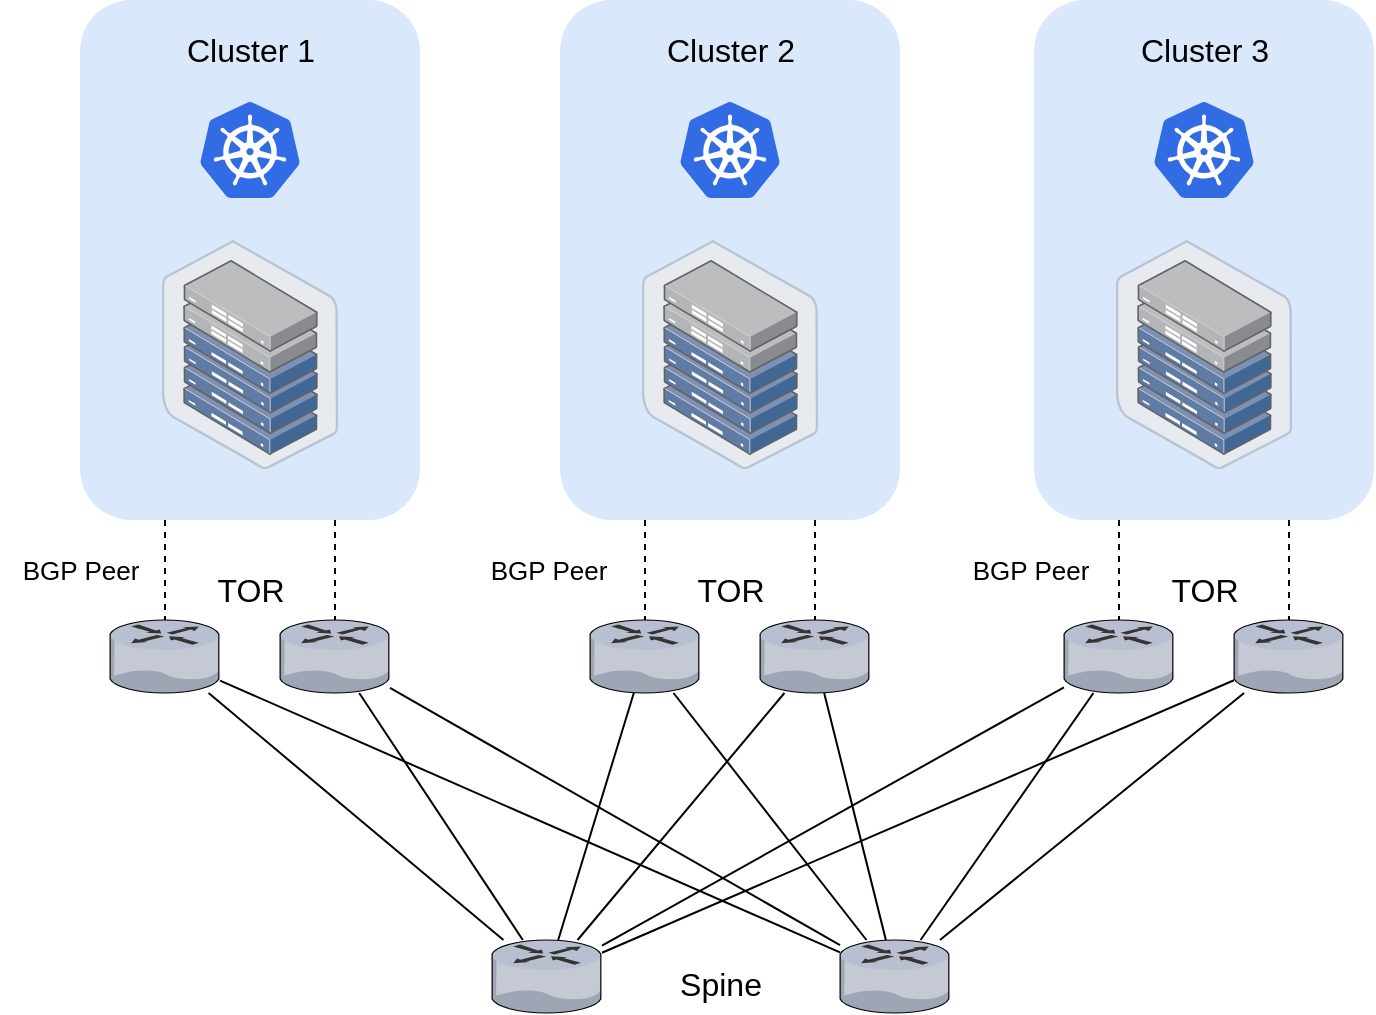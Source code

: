 <mxfile version="20.5.3" type="device" pages="7"><diagram id="PflL2ynmW3ARJPBhH4ea" name="单中心多集群 BGP 网络"><mxGraphModel dx="1426" dy="770" grid="1" gridSize="10" guides="1" tooltips="1" connect="1" arrows="1" fold="1" page="1" pageScale="1" pageWidth="827" pageHeight="1169" math="0" shadow="0"><root><mxCell id="0"/><mxCell id="1" parent="0"/><mxCell id="KjAZYsRGwpIGvXSXuK6b-1" style="edgeStyle=orthogonalEdgeStyle;rounded=0;orthogonalLoop=1;jettySize=auto;html=1;exitX=0.25;exitY=1;exitDx=0;exitDy=0;fontSize=16;fontColor=default;endArrow=none;endFill=0;dashed=1;" parent="1" source="KjAZYsRGwpIGvXSXuK6b-3" target="KjAZYsRGwpIGvXSXuK6b-7" edge="1"><mxGeometry relative="1" as="geometry"/></mxCell><mxCell id="KjAZYsRGwpIGvXSXuK6b-2" style="edgeStyle=orthogonalEdgeStyle;rounded=0;orthogonalLoop=1;jettySize=auto;html=1;exitX=0.75;exitY=1;exitDx=0;exitDy=0;fontSize=16;fontColor=default;endArrow=none;endFill=0;dashed=1;" parent="1" source="KjAZYsRGwpIGvXSXuK6b-3" target="KjAZYsRGwpIGvXSXuK6b-8" edge="1"><mxGeometry relative="1" as="geometry"/></mxCell><mxCell id="KjAZYsRGwpIGvXSXuK6b-3" value="" style="rounded=1;whiteSpace=wrap;html=1;fontSize=16;strokeColor=none;fillColor=#dae8fc;" parent="1" vertex="1"><mxGeometry x="100" y="210" width="170" height="260" as="geometry"/></mxCell><mxCell id="KjAZYsRGwpIGvXSXuK6b-4" value="" style="sketch=0;aspect=fixed;html=1;points=[];align=center;image;fontSize=12;image=img/lib/mscae/Kubernetes.svg;" parent="1" vertex="1"><mxGeometry x="160" y="261" width="50" height="48" as="geometry"/></mxCell><mxCell id="KjAZYsRGwpIGvXSXuK6b-5" value="Cluster 1" style="text;html=1;align=center;verticalAlign=middle;resizable=0;points=[];autosize=1;strokeColor=none;fillColor=none;fontSize=16;fontColor=default;" parent="1" vertex="1"><mxGeometry x="140" y="220" width="90" height="30" as="geometry"/></mxCell><mxCell id="KjAZYsRGwpIGvXSXuK6b-6" value="" style="points=[];aspect=fixed;html=1;align=center;shadow=0;dashed=0;image;image=img/lib/allied_telesis/storage/Datacenter_Server_Half_Rack_ToR.svg;rounded=1;fontSize=16;fontColor=default;" parent="1" vertex="1"><mxGeometry x="140.9" y="330" width="88.2" height="114.6" as="geometry"/></mxCell><mxCell id="KjAZYsRGwpIGvXSXuK6b-7" value="" style="verticalLabelPosition=bottom;sketch=0;aspect=fixed;html=1;verticalAlign=top;strokeColor=none;align=center;outlineConnect=0;shape=mxgraph.citrix.router;rounded=1;fontSize=16;fontColor=default;" parent="1" vertex="1"><mxGeometry x="115" y="520" width="55" height="36.5" as="geometry"/></mxCell><mxCell id="KjAZYsRGwpIGvXSXuK6b-8" value="" style="verticalLabelPosition=bottom;sketch=0;aspect=fixed;html=1;verticalAlign=top;strokeColor=none;align=center;outlineConnect=0;shape=mxgraph.citrix.router;rounded=1;fontSize=16;fontColor=default;" parent="1" vertex="1"><mxGeometry x="200" y="520" width="55" height="36.5" as="geometry"/></mxCell><mxCell id="KjAZYsRGwpIGvXSXuK6b-9" value="TOR" style="text;html=1;align=center;verticalAlign=middle;resizable=0;points=[];autosize=1;strokeColor=none;fillColor=none;fontSize=16;fontColor=default;" parent="1" vertex="1"><mxGeometry x="155" y="490" width="60" height="30" as="geometry"/></mxCell><mxCell id="KjAZYsRGwpIGvXSXuK6b-10" style="edgeStyle=orthogonalEdgeStyle;rounded=0;orthogonalLoop=1;jettySize=auto;html=1;exitX=0.25;exitY=1;exitDx=0;exitDy=0;fontSize=16;fontColor=default;endArrow=none;endFill=0;dashed=1;" parent="1" source="KjAZYsRGwpIGvXSXuK6b-12" target="KjAZYsRGwpIGvXSXuK6b-16" edge="1"><mxGeometry relative="1" as="geometry"/></mxCell><mxCell id="KjAZYsRGwpIGvXSXuK6b-11" style="edgeStyle=orthogonalEdgeStyle;rounded=0;orthogonalLoop=1;jettySize=auto;html=1;exitX=0.75;exitY=1;exitDx=0;exitDy=0;fontSize=16;fontColor=default;endArrow=none;endFill=0;dashed=1;" parent="1" source="KjAZYsRGwpIGvXSXuK6b-12" target="KjAZYsRGwpIGvXSXuK6b-17" edge="1"><mxGeometry relative="1" as="geometry"/></mxCell><mxCell id="KjAZYsRGwpIGvXSXuK6b-12" value="" style="rounded=1;whiteSpace=wrap;html=1;fontSize=16;strokeColor=none;fillColor=#dae8fc;" parent="1" vertex="1"><mxGeometry x="340" y="210" width="170" height="260" as="geometry"/></mxCell><mxCell id="KjAZYsRGwpIGvXSXuK6b-13" value="" style="sketch=0;aspect=fixed;html=1;points=[];align=center;image;fontSize=12;image=img/lib/mscae/Kubernetes.svg;" parent="1" vertex="1"><mxGeometry x="400" y="261" width="50" height="48" as="geometry"/></mxCell><mxCell id="KjAZYsRGwpIGvXSXuK6b-14" value="Cluster 2" style="text;html=1;align=center;verticalAlign=middle;resizable=0;points=[];autosize=1;strokeColor=none;fillColor=none;fontSize=16;fontColor=default;" parent="1" vertex="1"><mxGeometry x="380" y="220" width="90" height="30" as="geometry"/></mxCell><mxCell id="KjAZYsRGwpIGvXSXuK6b-15" value="" style="points=[];aspect=fixed;html=1;align=center;shadow=0;dashed=0;image;image=img/lib/allied_telesis/storage/Datacenter_Server_Half_Rack_ToR.svg;rounded=1;fontSize=16;fontColor=default;" parent="1" vertex="1"><mxGeometry x="380.9" y="330" width="88.2" height="114.6" as="geometry"/></mxCell><mxCell id="KjAZYsRGwpIGvXSXuK6b-16" value="" style="verticalLabelPosition=bottom;sketch=0;aspect=fixed;html=1;verticalAlign=top;strokeColor=none;align=center;outlineConnect=0;shape=mxgraph.citrix.router;rounded=1;fontSize=16;fontColor=default;" parent="1" vertex="1"><mxGeometry x="355" y="520" width="55" height="36.5" as="geometry"/></mxCell><mxCell id="KjAZYsRGwpIGvXSXuK6b-17" value="" style="verticalLabelPosition=bottom;sketch=0;aspect=fixed;html=1;verticalAlign=top;strokeColor=none;align=center;outlineConnect=0;shape=mxgraph.citrix.router;rounded=1;fontSize=16;fontColor=default;" parent="1" vertex="1"><mxGeometry x="440" y="520" width="55" height="36.5" as="geometry"/></mxCell><mxCell id="KjAZYsRGwpIGvXSXuK6b-18" value="TOR" style="text;html=1;align=center;verticalAlign=middle;resizable=0;points=[];autosize=1;strokeColor=none;fillColor=none;fontSize=16;fontColor=default;" parent="1" vertex="1"><mxGeometry x="395" y="490" width="60" height="30" as="geometry"/></mxCell><mxCell id="KjAZYsRGwpIGvXSXuK6b-19" style="edgeStyle=orthogonalEdgeStyle;rounded=0;orthogonalLoop=1;jettySize=auto;html=1;exitX=0.25;exitY=1;exitDx=0;exitDy=0;fontSize=16;fontColor=default;endArrow=none;endFill=0;dashed=1;" parent="1" source="KjAZYsRGwpIGvXSXuK6b-21" target="KjAZYsRGwpIGvXSXuK6b-25" edge="1"><mxGeometry relative="1" as="geometry"/></mxCell><mxCell id="KjAZYsRGwpIGvXSXuK6b-20" style="edgeStyle=orthogonalEdgeStyle;rounded=0;orthogonalLoop=1;jettySize=auto;html=1;exitX=0.75;exitY=1;exitDx=0;exitDy=0;fontSize=16;fontColor=default;endArrow=none;endFill=0;dashed=1;" parent="1" source="KjAZYsRGwpIGvXSXuK6b-21" target="KjAZYsRGwpIGvXSXuK6b-26" edge="1"><mxGeometry relative="1" as="geometry"/></mxCell><mxCell id="KjAZYsRGwpIGvXSXuK6b-21" value="" style="rounded=1;whiteSpace=wrap;html=1;fontSize=16;strokeColor=none;fillColor=#dae8fc;" parent="1" vertex="1"><mxGeometry x="577" y="210" width="170" height="260" as="geometry"/></mxCell><mxCell id="KjAZYsRGwpIGvXSXuK6b-22" value="" style="sketch=0;aspect=fixed;html=1;points=[];align=center;image;fontSize=12;image=img/lib/mscae/Kubernetes.svg;" parent="1" vertex="1"><mxGeometry x="637" y="261" width="50" height="48" as="geometry"/></mxCell><mxCell id="KjAZYsRGwpIGvXSXuK6b-23" value="Cluster 3" style="text;html=1;align=center;verticalAlign=middle;resizable=0;points=[];autosize=1;strokeColor=none;fillColor=none;fontSize=16;fontColor=default;" parent="1" vertex="1"><mxGeometry x="617" y="220" width="90" height="30" as="geometry"/></mxCell><mxCell id="KjAZYsRGwpIGvXSXuK6b-24" value="" style="points=[];aspect=fixed;html=1;align=center;shadow=0;dashed=0;image;image=img/lib/allied_telesis/storage/Datacenter_Server_Half_Rack_ToR.svg;rounded=1;fontSize=16;fontColor=default;" parent="1" vertex="1"><mxGeometry x="617.9" y="330" width="88.2" height="114.6" as="geometry"/></mxCell><mxCell id="KjAZYsRGwpIGvXSXuK6b-25" value="" style="verticalLabelPosition=bottom;sketch=0;aspect=fixed;html=1;verticalAlign=top;strokeColor=none;align=center;outlineConnect=0;shape=mxgraph.citrix.router;rounded=1;fontSize=16;fontColor=default;" parent="1" vertex="1"><mxGeometry x="592" y="520" width="55" height="36.5" as="geometry"/></mxCell><mxCell id="KjAZYsRGwpIGvXSXuK6b-26" value="" style="verticalLabelPosition=bottom;sketch=0;aspect=fixed;html=1;verticalAlign=top;strokeColor=none;align=center;outlineConnect=0;shape=mxgraph.citrix.router;rounded=1;fontSize=16;fontColor=default;" parent="1" vertex="1"><mxGeometry x="677" y="520" width="55" height="36.5" as="geometry"/></mxCell><mxCell id="KjAZYsRGwpIGvXSXuK6b-27" value="TOR" style="text;html=1;align=center;verticalAlign=middle;resizable=0;points=[];autosize=1;strokeColor=none;fillColor=none;fontSize=16;fontColor=default;" parent="1" vertex="1"><mxGeometry x="632" y="490" width="60" height="30" as="geometry"/></mxCell><mxCell id="KjAZYsRGwpIGvXSXuK6b-28" value="" style="rounded=0;orthogonalLoop=1;jettySize=auto;html=1;fontSize=16;fontColor=default;endArrow=none;endFill=0;" parent="1" source="KjAZYsRGwpIGvXSXuK6b-34" target="KjAZYsRGwpIGvXSXuK6b-7" edge="1"><mxGeometry relative="1" as="geometry"/></mxCell><mxCell id="KjAZYsRGwpIGvXSXuK6b-29" value="" style="edgeStyle=none;rounded=0;orthogonalLoop=1;jettySize=auto;html=1;fontSize=16;fontColor=default;endArrow=none;endFill=0;" parent="1" source="KjAZYsRGwpIGvXSXuK6b-34" target="KjAZYsRGwpIGvXSXuK6b-25" edge="1"><mxGeometry relative="1" as="geometry"/></mxCell><mxCell id="KjAZYsRGwpIGvXSXuK6b-30" value="" style="edgeStyle=none;rounded=0;orthogonalLoop=1;jettySize=auto;html=1;fontSize=16;fontColor=default;endArrow=none;endFill=0;" parent="1" source="KjAZYsRGwpIGvXSXuK6b-34" target="KjAZYsRGwpIGvXSXuK6b-8" edge="1"><mxGeometry relative="1" as="geometry"/></mxCell><mxCell id="KjAZYsRGwpIGvXSXuK6b-31" value="" style="edgeStyle=none;rounded=0;orthogonalLoop=1;jettySize=auto;html=1;fontSize=16;fontColor=default;endArrow=none;endFill=0;" parent="1" source="KjAZYsRGwpIGvXSXuK6b-34" target="KjAZYsRGwpIGvXSXuK6b-17" edge="1"><mxGeometry relative="1" as="geometry"/></mxCell><mxCell id="KjAZYsRGwpIGvXSXuK6b-32" value="" style="edgeStyle=none;rounded=0;orthogonalLoop=1;jettySize=auto;html=1;fontSize=16;fontColor=default;endArrow=none;endFill=0;" parent="1" source="KjAZYsRGwpIGvXSXuK6b-34" target="KjAZYsRGwpIGvXSXuK6b-16" edge="1"><mxGeometry relative="1" as="geometry"/></mxCell><mxCell id="KjAZYsRGwpIGvXSXuK6b-33" value="" style="edgeStyle=none;rounded=0;orthogonalLoop=1;jettySize=auto;html=1;fontSize=16;fontColor=default;endArrow=none;endFill=0;" parent="1" source="KjAZYsRGwpIGvXSXuK6b-34" target="KjAZYsRGwpIGvXSXuK6b-26" edge="1"><mxGeometry relative="1" as="geometry"/></mxCell><mxCell id="KjAZYsRGwpIGvXSXuK6b-34" value="" style="verticalLabelPosition=bottom;sketch=0;aspect=fixed;html=1;verticalAlign=top;strokeColor=none;align=center;outlineConnect=0;shape=mxgraph.citrix.router;rounded=1;fontSize=16;fontColor=default;" parent="1" vertex="1"><mxGeometry x="306" y="680" width="55" height="36.5" as="geometry"/></mxCell><mxCell id="KjAZYsRGwpIGvXSXuK6b-35" value="" style="edgeStyle=none;rounded=0;orthogonalLoop=1;jettySize=auto;html=1;fontSize=16;fontColor=default;endArrow=none;endFill=0;" parent="1" source="KjAZYsRGwpIGvXSXuK6b-41" target="KjAZYsRGwpIGvXSXuK6b-7" edge="1"><mxGeometry relative="1" as="geometry"/></mxCell><mxCell id="KjAZYsRGwpIGvXSXuK6b-36" value="" style="edgeStyle=none;rounded=0;orthogonalLoop=1;jettySize=auto;html=1;fontSize=16;fontColor=default;endArrow=none;endFill=0;" parent="1" source="KjAZYsRGwpIGvXSXuK6b-41" target="KjAZYsRGwpIGvXSXuK6b-8" edge="1"><mxGeometry relative="1" as="geometry"/></mxCell><mxCell id="KjAZYsRGwpIGvXSXuK6b-37" value="" style="edgeStyle=none;rounded=0;orthogonalLoop=1;jettySize=auto;html=1;fontSize=16;fontColor=default;endArrow=none;endFill=0;" parent="1" source="KjAZYsRGwpIGvXSXuK6b-41" target="KjAZYsRGwpIGvXSXuK6b-16" edge="1"><mxGeometry relative="1" as="geometry"/></mxCell><mxCell id="KjAZYsRGwpIGvXSXuK6b-38" value="" style="edgeStyle=none;rounded=0;orthogonalLoop=1;jettySize=auto;html=1;fontSize=16;fontColor=default;endArrow=none;endFill=0;" parent="1" source="KjAZYsRGwpIGvXSXuK6b-41" target="KjAZYsRGwpIGvXSXuK6b-17" edge="1"><mxGeometry relative="1" as="geometry"/></mxCell><mxCell id="KjAZYsRGwpIGvXSXuK6b-39" value="" style="edgeStyle=none;rounded=0;orthogonalLoop=1;jettySize=auto;html=1;fontSize=16;fontColor=default;endArrow=none;endFill=0;" parent="1" source="KjAZYsRGwpIGvXSXuK6b-41" target="KjAZYsRGwpIGvXSXuK6b-25" edge="1"><mxGeometry relative="1" as="geometry"/></mxCell><mxCell id="KjAZYsRGwpIGvXSXuK6b-40" value="" style="edgeStyle=none;rounded=0;orthogonalLoop=1;jettySize=auto;html=1;fontSize=16;fontColor=default;endArrow=none;endFill=0;" parent="1" source="KjAZYsRGwpIGvXSXuK6b-41" target="KjAZYsRGwpIGvXSXuK6b-26" edge="1"><mxGeometry relative="1" as="geometry"/></mxCell><mxCell id="KjAZYsRGwpIGvXSXuK6b-41" value="" style="verticalLabelPosition=bottom;sketch=0;aspect=fixed;html=1;verticalAlign=top;strokeColor=none;align=center;outlineConnect=0;shape=mxgraph.citrix.router;rounded=1;fontSize=16;fontColor=default;" parent="1" vertex="1"><mxGeometry x="480" y="680" width="55" height="36.5" as="geometry"/></mxCell><mxCell id="KjAZYsRGwpIGvXSXuK6b-42" value="Spine" style="text;html=1;align=center;verticalAlign=middle;resizable=0;points=[];autosize=1;strokeColor=none;fillColor=none;fontSize=16;fontColor=default;" parent="1" vertex="1"><mxGeometry x="390" y="686.5" width="60" height="30" as="geometry"/></mxCell><mxCell id="KjAZYsRGwpIGvXSXuK6b-43" value="BGP Peer" style="text;html=1;align=center;verticalAlign=middle;resizable=0;points=[];autosize=1;strokeColor=none;fillColor=none;fontSize=13;fontColor=default;" parent="1" vertex="1"><mxGeometry x="60" y="480" width="80" height="30" as="geometry"/></mxCell><mxCell id="KjAZYsRGwpIGvXSXuK6b-44" value="BGP Peer" style="text;html=1;align=center;verticalAlign=middle;resizable=0;points=[];autosize=1;strokeColor=none;fillColor=none;fontSize=13;fontColor=default;" parent="1" vertex="1"><mxGeometry x="294" y="480" width="80" height="30" as="geometry"/></mxCell><mxCell id="KjAZYsRGwpIGvXSXuK6b-45" value="BGP Peer" style="text;html=1;align=center;verticalAlign=middle;resizable=0;points=[];autosize=1;strokeColor=none;fillColor=none;fontSize=13;fontColor=default;" parent="1" vertex="1"><mxGeometry x="535" y="480" width="80" height="30" as="geometry"/></mxCell></root></mxGraphModel></diagram><diagram id="xA982eLSNlxQqftdF2Mn" name="多中心多集群 BGP 网络"><mxGraphModel dx="1426" dy="770" grid="1" gridSize="10" guides="1" tooltips="1" connect="1" arrows="1" fold="1" page="1" pageScale="1" pageWidth="827" pageHeight="1169" math="0" shadow="0"><root><mxCell id="0"/><mxCell id="1" parent="0"/><mxCell id="XgLrCXExcP7oXrR1AvV0-34" value="" style="rounded=1;whiteSpace=wrap;html=1;fontSize=16;dashed=1;fillColor=none;" parent="1" vertex="1"><mxGeometry x="680" y="340" width="510" height="560" as="geometry"/></mxCell><mxCell id="n373iyWsjbkbHkVKMW59-23" style="edgeStyle=orthogonalEdgeStyle;rounded=0;orthogonalLoop=1;jettySize=auto;html=1;exitX=0.25;exitY=1;exitDx=0;exitDy=0;fontSize=16;fontColor=default;endArrow=none;endFill=0;dashed=1;" parent="1" source="n373iyWsjbkbHkVKMW59-5" target="n373iyWsjbkbHkVKMW59-21" edge="1"><mxGeometry relative="1" as="geometry"/></mxCell><mxCell id="n373iyWsjbkbHkVKMW59-24" style="edgeStyle=orthogonalEdgeStyle;rounded=0;orthogonalLoop=1;jettySize=auto;html=1;exitX=0.75;exitY=1;exitDx=0;exitDy=0;fontSize=16;fontColor=default;endArrow=none;endFill=0;dashed=1;" parent="1" source="n373iyWsjbkbHkVKMW59-5" target="n373iyWsjbkbHkVKMW59-22" edge="1"><mxGeometry relative="1" as="geometry"/></mxCell><mxCell id="n373iyWsjbkbHkVKMW59-5" value="" style="rounded=1;whiteSpace=wrap;html=1;fontSize=16;strokeColor=none;fillColor=#dae8fc;" parent="1" vertex="1"><mxGeometry x="100" y="360" width="170" height="260" as="geometry"/></mxCell><mxCell id="n373iyWsjbkbHkVKMW59-4" value="" style="sketch=0;aspect=fixed;html=1;points=[];align=center;image;fontSize=12;image=img/lib/mscae/Kubernetes.svg;" parent="1" vertex="1"><mxGeometry x="160" y="411" width="50" height="48" as="geometry"/></mxCell><mxCell id="n373iyWsjbkbHkVKMW59-6" value="Cluster 1" style="text;html=1;align=center;verticalAlign=middle;resizable=0;points=[];autosize=1;strokeColor=none;fillColor=none;fontSize=16;fontColor=default;" parent="1" vertex="1"><mxGeometry x="140" y="370" width="90" height="30" as="geometry"/></mxCell><mxCell id="n373iyWsjbkbHkVKMW59-10" value="" style="points=[];aspect=fixed;html=1;align=center;shadow=0;dashed=0;image;image=img/lib/allied_telesis/storage/Datacenter_Server_Half_Rack_ToR.svg;rounded=1;fontSize=16;fontColor=default;" parent="1" vertex="1"><mxGeometry x="140.9" y="480" width="88.2" height="114.6" as="geometry"/></mxCell><mxCell id="n373iyWsjbkbHkVKMW59-21" value="" style="verticalLabelPosition=bottom;sketch=0;aspect=fixed;html=1;verticalAlign=top;strokeColor=none;align=center;outlineConnect=0;shape=mxgraph.citrix.router;rounded=1;fontSize=16;fontColor=default;" parent="1" vertex="1"><mxGeometry x="115" y="670" width="55" height="36.5" as="geometry"/></mxCell><mxCell id="n373iyWsjbkbHkVKMW59-22" value="" style="verticalLabelPosition=bottom;sketch=0;aspect=fixed;html=1;verticalAlign=top;strokeColor=none;align=center;outlineConnect=0;shape=mxgraph.citrix.router;rounded=1;fontSize=16;fontColor=default;" parent="1" vertex="1"><mxGeometry x="200" y="670" width="55" height="36.5" as="geometry"/></mxCell><mxCell id="n373iyWsjbkbHkVKMW59-26" value="TOR" style="text;html=1;align=center;verticalAlign=middle;resizable=0;points=[];autosize=1;strokeColor=none;fillColor=none;fontSize=16;fontColor=default;" parent="1" vertex="1"><mxGeometry x="155" y="640" width="60" height="30" as="geometry"/></mxCell><mxCell id="n373iyWsjbkbHkVKMW59-27" style="edgeStyle=orthogonalEdgeStyle;rounded=0;orthogonalLoop=1;jettySize=auto;html=1;exitX=0.25;exitY=1;exitDx=0;exitDy=0;fontSize=16;fontColor=default;endArrow=none;endFill=0;dashed=1;" parent="1" source="n373iyWsjbkbHkVKMW59-29" target="n373iyWsjbkbHkVKMW59-33" edge="1"><mxGeometry relative="1" as="geometry"/></mxCell><mxCell id="n373iyWsjbkbHkVKMW59-28" style="edgeStyle=orthogonalEdgeStyle;rounded=0;orthogonalLoop=1;jettySize=auto;html=1;exitX=0.75;exitY=1;exitDx=0;exitDy=0;fontSize=16;fontColor=default;endArrow=none;endFill=0;dashed=1;" parent="1" source="n373iyWsjbkbHkVKMW59-29" target="n373iyWsjbkbHkVKMW59-34" edge="1"><mxGeometry relative="1" as="geometry"/></mxCell><mxCell id="n373iyWsjbkbHkVKMW59-29" value="" style="rounded=1;whiteSpace=wrap;html=1;fontSize=16;strokeColor=none;fillColor=#dae8fc;" parent="1" vertex="1"><mxGeometry x="340" y="360" width="170" height="260" as="geometry"/></mxCell><mxCell id="n373iyWsjbkbHkVKMW59-30" value="" style="sketch=0;aspect=fixed;html=1;points=[];align=center;image;fontSize=12;image=img/lib/mscae/Kubernetes.svg;" parent="1" vertex="1"><mxGeometry x="400" y="411" width="50" height="48" as="geometry"/></mxCell><mxCell id="n373iyWsjbkbHkVKMW59-31" value="Cluster 2" style="text;html=1;align=center;verticalAlign=middle;resizable=0;points=[];autosize=1;strokeColor=none;fillColor=none;fontSize=16;fontColor=default;" parent="1" vertex="1"><mxGeometry x="380" y="370" width="90" height="30" as="geometry"/></mxCell><mxCell id="n373iyWsjbkbHkVKMW59-32" value="" style="points=[];aspect=fixed;html=1;align=center;shadow=0;dashed=0;image;image=img/lib/allied_telesis/storage/Datacenter_Server_Half_Rack_ToR.svg;rounded=1;fontSize=16;fontColor=default;" parent="1" vertex="1"><mxGeometry x="380.9" y="480" width="88.2" height="114.6" as="geometry"/></mxCell><mxCell id="n373iyWsjbkbHkVKMW59-33" value="" style="verticalLabelPosition=bottom;sketch=0;aspect=fixed;html=1;verticalAlign=top;strokeColor=none;align=center;outlineConnect=0;shape=mxgraph.citrix.router;rounded=1;fontSize=16;fontColor=default;" parent="1" vertex="1"><mxGeometry x="355" y="670" width="55" height="36.5" as="geometry"/></mxCell><mxCell id="n373iyWsjbkbHkVKMW59-34" value="" style="verticalLabelPosition=bottom;sketch=0;aspect=fixed;html=1;verticalAlign=top;strokeColor=none;align=center;outlineConnect=0;shape=mxgraph.citrix.router;rounded=1;fontSize=16;fontColor=default;" parent="1" vertex="1"><mxGeometry x="440" y="670" width="55" height="36.5" as="geometry"/></mxCell><mxCell id="n373iyWsjbkbHkVKMW59-35" value="TOR" style="text;html=1;align=center;verticalAlign=middle;resizable=0;points=[];autosize=1;strokeColor=none;fillColor=none;fontSize=16;fontColor=default;" parent="1" vertex="1"><mxGeometry x="395" y="640" width="60" height="30" as="geometry"/></mxCell><mxCell id="n373iyWsjbkbHkVKMW59-48" value="" style="rounded=0;orthogonalLoop=1;jettySize=auto;html=1;fontSize=16;fontColor=default;endArrow=none;endFill=0;" parent="1" source="n373iyWsjbkbHkVKMW59-46" target="n373iyWsjbkbHkVKMW59-21" edge="1"><mxGeometry relative="1" as="geometry"/></mxCell><mxCell id="n373iyWsjbkbHkVKMW59-50" value="" style="edgeStyle=none;rounded=0;orthogonalLoop=1;jettySize=auto;html=1;fontSize=16;fontColor=default;endArrow=none;endFill=0;" parent="1" source="n373iyWsjbkbHkVKMW59-46" target="n373iyWsjbkbHkVKMW59-22" edge="1"><mxGeometry relative="1" as="geometry"/></mxCell><mxCell id="n373iyWsjbkbHkVKMW59-51" value="" style="edgeStyle=none;rounded=0;orthogonalLoop=1;jettySize=auto;html=1;fontSize=16;fontColor=default;endArrow=none;endFill=0;" parent="1" source="n373iyWsjbkbHkVKMW59-46" target="n373iyWsjbkbHkVKMW59-34" edge="1"><mxGeometry relative="1" as="geometry"/></mxCell><mxCell id="n373iyWsjbkbHkVKMW59-52" value="" style="edgeStyle=none;rounded=0;orthogonalLoop=1;jettySize=auto;html=1;fontSize=16;fontColor=default;endArrow=none;endFill=0;" parent="1" source="n373iyWsjbkbHkVKMW59-46" target="n373iyWsjbkbHkVKMW59-33" edge="1"><mxGeometry relative="1" as="geometry"/></mxCell><mxCell id="n373iyWsjbkbHkVKMW59-46" value="" style="verticalLabelPosition=bottom;sketch=0;aspect=fixed;html=1;verticalAlign=top;strokeColor=none;align=center;outlineConnect=0;shape=mxgraph.citrix.router;rounded=1;fontSize=16;fontColor=default;" parent="1" vertex="1"><mxGeometry x="185" y="833.25" width="55" height="36.5" as="geometry"/></mxCell><mxCell id="n373iyWsjbkbHkVKMW59-54" value="" style="edgeStyle=none;rounded=0;orthogonalLoop=1;jettySize=auto;html=1;fontSize=16;fontColor=default;endArrow=none;endFill=0;" parent="1" source="n373iyWsjbkbHkVKMW59-47" target="n373iyWsjbkbHkVKMW59-21" edge="1"><mxGeometry relative="1" as="geometry"/></mxCell><mxCell id="n373iyWsjbkbHkVKMW59-55" value="" style="edgeStyle=none;rounded=0;orthogonalLoop=1;jettySize=auto;html=1;fontSize=16;fontColor=default;endArrow=none;endFill=0;" parent="1" source="n373iyWsjbkbHkVKMW59-47" target="n373iyWsjbkbHkVKMW59-22" edge="1"><mxGeometry relative="1" as="geometry"/></mxCell><mxCell id="n373iyWsjbkbHkVKMW59-56" value="" style="edgeStyle=none;rounded=0;orthogonalLoop=1;jettySize=auto;html=1;fontSize=16;fontColor=default;endArrow=none;endFill=0;" parent="1" source="n373iyWsjbkbHkVKMW59-47" target="n373iyWsjbkbHkVKMW59-33" edge="1"><mxGeometry relative="1" as="geometry"/></mxCell><mxCell id="n373iyWsjbkbHkVKMW59-57" value="" style="edgeStyle=none;rounded=0;orthogonalLoop=1;jettySize=auto;html=1;fontSize=16;fontColor=default;endArrow=none;endFill=0;" parent="1" source="n373iyWsjbkbHkVKMW59-47" target="n373iyWsjbkbHkVKMW59-34" edge="1"><mxGeometry relative="1" as="geometry"/></mxCell><mxCell id="n373iyWsjbkbHkVKMW59-47" value="" style="verticalLabelPosition=bottom;sketch=0;aspect=fixed;html=1;verticalAlign=top;strokeColor=none;align=center;outlineConnect=0;shape=mxgraph.citrix.router;rounded=1;fontSize=16;fontColor=default;" parent="1" vertex="1"><mxGeometry x="359" y="833.25" width="55" height="36.5" as="geometry"/></mxCell><mxCell id="n373iyWsjbkbHkVKMW59-61" value="Spine" style="text;html=1;align=center;verticalAlign=middle;resizable=0;points=[];autosize=1;strokeColor=none;fillColor=none;fontSize=16;fontColor=default;" parent="1" vertex="1"><mxGeometry x="269" y="839.75" width="60" height="30" as="geometry"/></mxCell><mxCell id="n373iyWsjbkbHkVKMW59-62" value="BGP Peer" style="text;html=1;align=center;verticalAlign=middle;resizable=0;points=[];autosize=1;strokeColor=none;fillColor=none;fontSize=13;fontColor=default;" parent="1" vertex="1"><mxGeometry x="60" y="630" width="80" height="30" as="geometry"/></mxCell><mxCell id="n373iyWsjbkbHkVKMW59-63" value="BGP Peer" style="text;html=1;align=center;verticalAlign=middle;resizable=0;points=[];autosize=1;strokeColor=none;fillColor=none;fontSize=13;fontColor=default;" parent="1" vertex="1"><mxGeometry x="294" y="630" width="80" height="30" as="geometry"/></mxCell><mxCell id="A9sCoywub7UYC1qdv4xk-1" style="edgeStyle=orthogonalEdgeStyle;rounded=0;orthogonalLoop=1;jettySize=auto;html=1;fontSize=15;shape=flexArrow;startArrow=block;dashed=1;" parent="1" edge="1"><mxGeometry relative="1" as="geometry"><mxPoint x="570" y="620" as="sourcePoint"/><mxPoint x="660" y="620" as="targetPoint"/></mxGeometry></mxCell><mxCell id="ya8YzF0F9X20IMqhV9kK-49" value="DataCenter 1" style="text;html=1;align=center;verticalAlign=middle;resizable=0;points=[];autosize=1;strokeColor=none;fillColor=none;fontSize=15;fontStyle=1" parent="1" vertex="1"><mxGeometry x="240" y="310" width="120" height="30" as="geometry"/></mxCell><mxCell id="XgLrCXExcP7oXrR1AvV0-1" value="" style="rounded=1;whiteSpace=wrap;html=1;fontSize=16;dashed=1;fillColor=none;" parent="1" vertex="1"><mxGeometry x="40" y="340" width="510" height="560" as="geometry"/></mxCell><mxCell id="XgLrCXExcP7oXrR1AvV0-2" style="edgeStyle=orthogonalEdgeStyle;rounded=0;orthogonalLoop=1;jettySize=auto;html=1;exitX=0.25;exitY=1;exitDx=0;exitDy=0;fontSize=16;fontColor=default;endArrow=none;endFill=0;dashed=1;" parent="1" source="XgLrCXExcP7oXrR1AvV0-4" target="XgLrCXExcP7oXrR1AvV0-8" edge="1"><mxGeometry relative="1" as="geometry"/></mxCell><mxCell id="XgLrCXExcP7oXrR1AvV0-3" style="edgeStyle=orthogonalEdgeStyle;rounded=0;orthogonalLoop=1;jettySize=auto;html=1;exitX=0.75;exitY=1;exitDx=0;exitDy=0;fontSize=16;fontColor=default;endArrow=none;endFill=0;dashed=1;" parent="1" source="XgLrCXExcP7oXrR1AvV0-4" target="XgLrCXExcP7oXrR1AvV0-9" edge="1"><mxGeometry relative="1" as="geometry"/></mxCell><mxCell id="XgLrCXExcP7oXrR1AvV0-4" value="" style="rounded=1;whiteSpace=wrap;html=1;fontSize=16;strokeColor=none;fillColor=#dae8fc;" parent="1" vertex="1"><mxGeometry x="740" y="360" width="170" height="260" as="geometry"/></mxCell><mxCell id="XgLrCXExcP7oXrR1AvV0-5" value="" style="sketch=0;aspect=fixed;html=1;points=[];align=center;image;fontSize=12;image=img/lib/mscae/Kubernetes.svg;" parent="1" vertex="1"><mxGeometry x="800" y="411" width="50" height="48" as="geometry"/></mxCell><mxCell id="XgLrCXExcP7oXrR1AvV0-6" value="Cluster 3" style="text;html=1;align=center;verticalAlign=middle;resizable=0;points=[];autosize=1;strokeColor=none;fillColor=none;fontSize=16;fontColor=default;" parent="1" vertex="1"><mxGeometry x="780" y="370" width="90" height="30" as="geometry"/></mxCell><mxCell id="XgLrCXExcP7oXrR1AvV0-7" value="" style="points=[];aspect=fixed;html=1;align=center;shadow=0;dashed=0;image;image=img/lib/allied_telesis/storage/Datacenter_Server_Half_Rack_ToR.svg;rounded=1;fontSize=16;fontColor=default;" parent="1" vertex="1"><mxGeometry x="780.9" y="480" width="88.2" height="114.6" as="geometry"/></mxCell><mxCell id="XgLrCXExcP7oXrR1AvV0-8" value="" style="verticalLabelPosition=bottom;sketch=0;aspect=fixed;html=1;verticalAlign=top;strokeColor=none;align=center;outlineConnect=0;shape=mxgraph.citrix.router;rounded=1;fontSize=16;fontColor=default;" parent="1" vertex="1"><mxGeometry x="755" y="670" width="55" height="36.5" as="geometry"/></mxCell><mxCell id="XgLrCXExcP7oXrR1AvV0-9" value="" style="verticalLabelPosition=bottom;sketch=0;aspect=fixed;html=1;verticalAlign=top;strokeColor=none;align=center;outlineConnect=0;shape=mxgraph.citrix.router;rounded=1;fontSize=16;fontColor=default;" parent="1" vertex="1"><mxGeometry x="840" y="670" width="55" height="36.5" as="geometry"/></mxCell><mxCell id="XgLrCXExcP7oXrR1AvV0-10" value="TOR" style="text;html=1;align=center;verticalAlign=middle;resizable=0;points=[];autosize=1;strokeColor=none;fillColor=none;fontSize=16;fontColor=default;" parent="1" vertex="1"><mxGeometry x="795" y="640" width="60" height="30" as="geometry"/></mxCell><mxCell id="XgLrCXExcP7oXrR1AvV0-11" style="edgeStyle=orthogonalEdgeStyle;rounded=0;orthogonalLoop=1;jettySize=auto;html=1;exitX=0.25;exitY=1;exitDx=0;exitDy=0;fontSize=16;fontColor=default;endArrow=none;endFill=0;dashed=1;" parent="1" source="XgLrCXExcP7oXrR1AvV0-13" target="XgLrCXExcP7oXrR1AvV0-17" edge="1"><mxGeometry relative="1" as="geometry"/></mxCell><mxCell id="XgLrCXExcP7oXrR1AvV0-12" style="edgeStyle=orthogonalEdgeStyle;rounded=0;orthogonalLoop=1;jettySize=auto;html=1;exitX=0.75;exitY=1;exitDx=0;exitDy=0;fontSize=16;fontColor=default;endArrow=none;endFill=0;dashed=1;" parent="1" source="XgLrCXExcP7oXrR1AvV0-13" target="XgLrCXExcP7oXrR1AvV0-18" edge="1"><mxGeometry relative="1" as="geometry"/></mxCell><mxCell id="XgLrCXExcP7oXrR1AvV0-13" value="" style="rounded=1;whiteSpace=wrap;html=1;fontSize=16;strokeColor=none;fillColor=#dae8fc;" parent="1" vertex="1"><mxGeometry x="980" y="360" width="170" height="260" as="geometry"/></mxCell><mxCell id="XgLrCXExcP7oXrR1AvV0-14" value="" style="sketch=0;aspect=fixed;html=1;points=[];align=center;image;fontSize=12;image=img/lib/mscae/Kubernetes.svg;" parent="1" vertex="1"><mxGeometry x="1040" y="411" width="50" height="48" as="geometry"/></mxCell><mxCell id="XgLrCXExcP7oXrR1AvV0-15" value="Cluster 4" style="text;html=1;align=center;verticalAlign=middle;resizable=0;points=[];autosize=1;strokeColor=none;fillColor=none;fontSize=16;fontColor=default;" parent="1" vertex="1"><mxGeometry x="1020" y="370" width="90" height="30" as="geometry"/></mxCell><mxCell id="XgLrCXExcP7oXrR1AvV0-16" value="" style="points=[];aspect=fixed;html=1;align=center;shadow=0;dashed=0;image;image=img/lib/allied_telesis/storage/Datacenter_Server_Half_Rack_ToR.svg;rounded=1;fontSize=16;fontColor=default;" parent="1" vertex="1"><mxGeometry x="1020.9" y="480" width="88.2" height="114.6" as="geometry"/></mxCell><mxCell id="XgLrCXExcP7oXrR1AvV0-17" value="" style="verticalLabelPosition=bottom;sketch=0;aspect=fixed;html=1;verticalAlign=top;strokeColor=none;align=center;outlineConnect=0;shape=mxgraph.citrix.router;rounded=1;fontSize=16;fontColor=default;" parent="1" vertex="1"><mxGeometry x="995" y="670" width="55" height="36.5" as="geometry"/></mxCell><mxCell id="XgLrCXExcP7oXrR1AvV0-18" value="" style="verticalLabelPosition=bottom;sketch=0;aspect=fixed;html=1;verticalAlign=top;strokeColor=none;align=center;outlineConnect=0;shape=mxgraph.citrix.router;rounded=1;fontSize=16;fontColor=default;" parent="1" vertex="1"><mxGeometry x="1080" y="670" width="55" height="36.5" as="geometry"/></mxCell><mxCell id="XgLrCXExcP7oXrR1AvV0-19" value="TOR" style="text;html=1;align=center;verticalAlign=middle;resizable=0;points=[];autosize=1;strokeColor=none;fillColor=none;fontSize=16;fontColor=default;" parent="1" vertex="1"><mxGeometry x="1035" y="640" width="60" height="30" as="geometry"/></mxCell><mxCell id="XgLrCXExcP7oXrR1AvV0-20" value="" style="rounded=0;orthogonalLoop=1;jettySize=auto;html=1;fontSize=16;fontColor=default;endArrow=none;endFill=0;" parent="1" source="XgLrCXExcP7oXrR1AvV0-24" target="XgLrCXExcP7oXrR1AvV0-8" edge="1"><mxGeometry relative="1" as="geometry"/></mxCell><mxCell id="XgLrCXExcP7oXrR1AvV0-21" value="" style="edgeStyle=none;rounded=0;orthogonalLoop=1;jettySize=auto;html=1;fontSize=16;fontColor=default;endArrow=none;endFill=0;" parent="1" source="XgLrCXExcP7oXrR1AvV0-24" target="XgLrCXExcP7oXrR1AvV0-9" edge="1"><mxGeometry relative="1" as="geometry"/></mxCell><mxCell id="XgLrCXExcP7oXrR1AvV0-22" value="" style="edgeStyle=none;rounded=0;orthogonalLoop=1;jettySize=auto;html=1;fontSize=16;fontColor=default;endArrow=none;endFill=0;" parent="1" source="XgLrCXExcP7oXrR1AvV0-24" target="XgLrCXExcP7oXrR1AvV0-18" edge="1"><mxGeometry relative="1" as="geometry"/></mxCell><mxCell id="XgLrCXExcP7oXrR1AvV0-23" value="" style="edgeStyle=none;rounded=0;orthogonalLoop=1;jettySize=auto;html=1;fontSize=16;fontColor=default;endArrow=none;endFill=0;" parent="1" source="XgLrCXExcP7oXrR1AvV0-24" target="XgLrCXExcP7oXrR1AvV0-17" edge="1"><mxGeometry relative="1" as="geometry"/></mxCell><mxCell id="XgLrCXExcP7oXrR1AvV0-24" value="" style="verticalLabelPosition=bottom;sketch=0;aspect=fixed;html=1;verticalAlign=top;strokeColor=none;align=center;outlineConnect=0;shape=mxgraph.citrix.router;rounded=1;fontSize=16;fontColor=default;" parent="1" vertex="1"><mxGeometry x="825" y="833.25" width="55" height="36.5" as="geometry"/></mxCell><mxCell id="XgLrCXExcP7oXrR1AvV0-25" value="" style="edgeStyle=none;rounded=0;orthogonalLoop=1;jettySize=auto;html=1;fontSize=16;fontColor=default;endArrow=none;endFill=0;" parent="1" source="XgLrCXExcP7oXrR1AvV0-29" target="XgLrCXExcP7oXrR1AvV0-8" edge="1"><mxGeometry relative="1" as="geometry"/></mxCell><mxCell id="XgLrCXExcP7oXrR1AvV0-26" value="" style="edgeStyle=none;rounded=0;orthogonalLoop=1;jettySize=auto;html=1;fontSize=16;fontColor=default;endArrow=none;endFill=0;" parent="1" source="XgLrCXExcP7oXrR1AvV0-29" target="XgLrCXExcP7oXrR1AvV0-9" edge="1"><mxGeometry relative="1" as="geometry"/></mxCell><mxCell id="XgLrCXExcP7oXrR1AvV0-27" value="" style="edgeStyle=none;rounded=0;orthogonalLoop=1;jettySize=auto;html=1;fontSize=16;fontColor=default;endArrow=none;endFill=0;" parent="1" source="XgLrCXExcP7oXrR1AvV0-29" target="XgLrCXExcP7oXrR1AvV0-17" edge="1"><mxGeometry relative="1" as="geometry"/></mxCell><mxCell id="XgLrCXExcP7oXrR1AvV0-28" value="" style="edgeStyle=none;rounded=0;orthogonalLoop=1;jettySize=auto;html=1;fontSize=16;fontColor=default;endArrow=none;endFill=0;" parent="1" source="XgLrCXExcP7oXrR1AvV0-29" target="XgLrCXExcP7oXrR1AvV0-18" edge="1"><mxGeometry relative="1" as="geometry"/></mxCell><mxCell id="XgLrCXExcP7oXrR1AvV0-29" value="" style="verticalLabelPosition=bottom;sketch=0;aspect=fixed;html=1;verticalAlign=top;strokeColor=none;align=center;outlineConnect=0;shape=mxgraph.citrix.router;rounded=1;fontSize=16;fontColor=default;" parent="1" vertex="1"><mxGeometry x="999" y="833.25" width="55" height="36.5" as="geometry"/></mxCell><mxCell id="XgLrCXExcP7oXrR1AvV0-30" value="Spine" style="text;html=1;align=center;verticalAlign=middle;resizable=0;points=[];autosize=1;strokeColor=none;fillColor=none;fontSize=16;fontColor=default;" parent="1" vertex="1"><mxGeometry x="909" y="839.75" width="60" height="30" as="geometry"/></mxCell><mxCell id="XgLrCXExcP7oXrR1AvV0-31" value="BGP Peer" style="text;html=1;align=center;verticalAlign=middle;resizable=0;points=[];autosize=1;strokeColor=none;fillColor=none;fontSize=13;fontColor=default;" parent="1" vertex="1"><mxGeometry x="700" y="630" width="80" height="30" as="geometry"/></mxCell><mxCell id="XgLrCXExcP7oXrR1AvV0-32" value="BGP Peer" style="text;html=1;align=center;verticalAlign=middle;resizable=0;points=[];autosize=1;strokeColor=none;fillColor=none;fontSize=13;fontColor=default;" parent="1" vertex="1"><mxGeometry x="934" y="630" width="80" height="30" as="geometry"/></mxCell><mxCell id="XgLrCXExcP7oXrR1AvV0-33" value="DataCenter 2" style="text;html=1;align=center;verticalAlign=middle;resizable=0;points=[];autosize=1;strokeColor=none;fillColor=none;fontSize=15;fontStyle=1" parent="1" vertex="1"><mxGeometry x="880" y="310" width="120" height="30" as="geometry"/></mxCell><mxCell id="XgLrCXExcP7oXrR1AvV0-35" value="65001" style="text;html=1;align=center;verticalAlign=middle;resizable=0;points=[];autosize=1;strokeColor=none;fillColor=none;fontSize=15;" parent="1" vertex="1"><mxGeometry x="269" y="360" width="70" height="30" as="geometry"/></mxCell><mxCell id="XgLrCXExcP7oXrR1AvV0-36" value="65005" style="text;html=1;align=center;verticalAlign=middle;resizable=0;points=[];autosize=1;strokeColor=none;fillColor=none;fontSize=15;" parent="1" vertex="1"><mxGeometry x="910" y="370" width="70" height="30" as="geometry"/></mxCell><mxCell id="XgLrCXExcP7oXrR1AvV0-37" value="65001" style="text;html=1;align=center;verticalAlign=middle;resizable=0;points=[];autosize=1;strokeColor=none;fillColor=none;fontSize=15;" parent="1" vertex="1"><mxGeometry x="904" y="869.75" width="70" height="30" as="geometry"/></mxCell><mxCell id="XgLrCXExcP7oXrR1AvV0-38" value="100" style="text;html=1;align=center;verticalAlign=middle;resizable=0;points=[];autosize=1;strokeColor=none;fillColor=none;fontSize=15;" parent="1" vertex="1"><mxGeometry x="274" y="869.75" width="50" height="30" as="geometry"/></mxCell></root></mxGraphModel></diagram><diagram id="zzBau_MMhT1880wnCcPp" name="多集群服务发现"><mxGraphModel dx="1426" dy="770" grid="1" gridSize="10" guides="1" tooltips="1" connect="1" arrows="1" fold="1" page="1" pageScale="1" pageWidth="827" pageHeight="1169" math="0" shadow="0"><root><mxCell id="0"/><mxCell id="1" parent="0"/><mxCell id="oS-RxTn4Lilp6GioNo1x-5" value="" style="rounded=1;whiteSpace=wrap;html=1;fontSize=16;strokeColor=none;fillColor=#dae8fc;" parent="1" vertex="1"><mxGeometry x="710" y="300" width="490" height="260" as="geometry"/></mxCell><mxCell id="oS-RxTn4Lilp6GioNo1x-6" value="" style="sketch=0;aspect=fixed;html=1;points=[];align=center;image;fontSize=12;image=img/lib/mscae/Kubernetes.svg;" parent="1" vertex="1"><mxGeometry x="1120" y="490" width="50" height="48" as="geometry"/></mxCell><mxCell id="oS-RxTn4Lilp6GioNo1x-7" value="ServiceExport" style="rounded=0;whiteSpace=wrap;html=1;fontSize=16;fillColor=#b0e3e6;strokeColor=#0e8088;" parent="1" vertex="1"><mxGeometry x="790" y="350" width="120" height="48" as="geometry"/></mxCell><mxCell id="oS-RxTn4Lilp6GioNo1x-14" style="edgeStyle=orthogonalEdgeStyle;rounded=0;orthogonalLoop=1;jettySize=auto;html=1;exitX=0;exitY=0.5;exitDx=0;exitDy=0;entryX=1;entryY=0.5;entryDx=0;entryDy=0;endArrow=open;endFill=0;dashed=1;" parent="1" source="oS-RxTn4Lilp6GioNo1x-10" target="oS-RxTn4Lilp6GioNo1x-11" edge="1"><mxGeometry relative="1" as="geometry"/></mxCell><mxCell id="oS-RxTn4Lilp6GioNo1x-10" value="EndpointSlice" style="rounded=0;whiteSpace=wrap;html=1;fontSize=16;fillColor=#b1ddf0;strokeColor=#10739e;" parent="1" vertex="1"><mxGeometry x="980" y="450" width="120" height="48" as="geometry"/></mxCell><mxCell id="oS-RxTn4Lilp6GioNo1x-15" style="edgeStyle=orthogonalEdgeStyle;rounded=0;orthogonalLoop=1;jettySize=auto;html=1;exitX=0.5;exitY=0;exitDx=0;exitDy=0;entryX=0.5;entryY=1;entryDx=0;entryDy=0;endArrow=open;endFill=0;dashed=1;strokeWidth=2;" parent="1" source="oS-RxTn4Lilp6GioNo1x-11" target="oS-RxTn4Lilp6GioNo1x-7" edge="1"><mxGeometry relative="1" as="geometry"/></mxCell><mxCell id="oS-RxTn4Lilp6GioNo1x-11" value="Service" style="rounded=0;whiteSpace=wrap;html=1;fontSize=16;fillColor=#b1ddf0;strokeColor=#10739e;" parent="1" vertex="1"><mxGeometry x="790" y="450" width="120" height="48" as="geometry"/></mxCell><mxCell id="oS-RxTn4Lilp6GioNo1x-13" style="edgeStyle=orthogonalEdgeStyle;rounded=0;orthogonalLoop=1;jettySize=auto;html=1;exitX=0.5;exitY=1;exitDx=0;exitDy=0;entryX=0.5;entryY=0;entryDx=0;entryDy=0;endArrow=open;endFill=0;dashed=1;" parent="1" source="oS-RxTn4Lilp6GioNo1x-12" target="oS-RxTn4Lilp6GioNo1x-10" edge="1"><mxGeometry relative="1" as="geometry"/></mxCell><mxCell id="oS-RxTn4Lilp6GioNo1x-12" value="Pod" style="rounded=0;whiteSpace=wrap;html=1;fontSize=16;fillColor=#b1ddf0;strokeColor=#10739e;" parent="1" vertex="1"><mxGeometry x="980" y="350" width="120" height="48" as="geometry"/></mxCell><mxCell id="oS-RxTn4Lilp6GioNo1x-16" value="" style="rounded=1;whiteSpace=wrap;html=1;fontSize=16;strokeColor=none;fillColor=#dae8fc;" parent="1" vertex="1"><mxGeometry x="170" y="300" width="490" height="260" as="geometry"/></mxCell><mxCell id="oS-RxTn4Lilp6GioNo1x-17" value="" style="sketch=0;aspect=fixed;html=1;points=[];align=center;image;fontSize=12;image=img/lib/mscae/Kubernetes.svg;" parent="1" vertex="1"><mxGeometry x="200" y="490" width="50" height="48" as="geometry"/></mxCell><mxCell id="tT2kk3yoQ2DL1sGAOKlC-2" style="edgeStyle=orthogonalEdgeStyle;rounded=0;orthogonalLoop=1;jettySize=auto;html=1;exitX=0.5;exitY=1;exitDx=0;exitDy=0;entryX=0.5;entryY=0;entryDx=0;entryDy=0;dashed=1;fontSize=15;startArrow=none;startFill=0;endArrow=open;endFill=0;fontStyle=1;strokeWidth=2;" parent="1" source="oS-RxTn4Lilp6GioNo1x-18" target="tT2kk3yoQ2DL1sGAOKlC-1" edge="1"><mxGeometry relative="1" as="geometry"/></mxCell><mxCell id="tT2kk3yoQ2DL1sGAOKlC-4" style="edgeStyle=orthogonalEdgeStyle;rounded=0;orthogonalLoop=1;jettySize=auto;html=1;exitX=0;exitY=0.5;exitDx=0;exitDy=0;entryX=0.5;entryY=0;entryDx=0;entryDy=0;dashed=1;fontSize=15;startArrow=none;startFill=0;endArrow=open;endFill=0;" parent="1" source="oS-RxTn4Lilp6GioNo1x-18" target="tT2kk3yoQ2DL1sGAOKlC-3" edge="1"><mxGeometry relative="1" as="geometry"/></mxCell><mxCell id="tT2kk3yoQ2DL1sGAOKlC-7" style="edgeStyle=orthogonalEdgeStyle;rounded=0;orthogonalLoop=1;jettySize=auto;html=1;exitX=1;exitY=0.5;exitDx=0;exitDy=0;entryX=0;entryY=0.5;entryDx=0;entryDy=0;strokeWidth=1;fontSize=15;startArrow=none;startFill=0;endArrow=open;endFill=0;shape=link;" parent="1" source="oS-RxTn4Lilp6GioNo1x-18" target="oS-RxTn4Lilp6GioNo1x-7" edge="1"><mxGeometry relative="1" as="geometry"/></mxCell><mxCell id="oS-RxTn4Lilp6GioNo1x-18" value="ServiceImport" style="rounded=0;whiteSpace=wrap;html=1;fontSize=16;fillColor=#b0e3e6;strokeColor=#0e8088;" parent="1" vertex="1"><mxGeometry x="464" y="350" width="120" height="48" as="geometry"/></mxCell><mxCell id="oS-RxTn4Lilp6GioNo1x-25" value="Pod" style="rounded=0;whiteSpace=wrap;html=1;fontSize=16;fillColor=#b1ddf0;strokeColor=#10739e;" parent="1" vertex="1"><mxGeometry x="986" y="356" width="120" height="48" as="geometry"/></mxCell><mxCell id="oS-RxTn4Lilp6GioNo1x-27" value="Pod" style="rounded=0;whiteSpace=wrap;html=1;fontSize=16;fillColor=#b1ddf0;strokeColor=#10739e;" parent="1" vertex="1"><mxGeometry x="992" y="362" width="120" height="48" as="geometry"/></mxCell><mxCell id="tT2kk3yoQ2DL1sGAOKlC-1" value="Service" style="rounded=0;whiteSpace=wrap;html=1;fontSize=16;fillColor=#b1ddf0;strokeColor=#10739e;" parent="1" vertex="1"><mxGeometry x="464" y="450" width="120" height="48" as="geometry"/></mxCell><mxCell id="tT2kk3yoQ2DL1sGAOKlC-5" style="edgeStyle=orthogonalEdgeStyle;rounded=0;orthogonalLoop=1;jettySize=auto;html=1;exitX=1;exitY=0.5;exitDx=0;exitDy=0;entryX=0;entryY=0.5;entryDx=0;entryDy=0;dashed=1;fontSize=15;startArrow=none;startFill=0;endArrow=open;endFill=0;" parent="1" source="tT2kk3yoQ2DL1sGAOKlC-3" target="tT2kk3yoQ2DL1sGAOKlC-1" edge="1"><mxGeometry relative="1" as="geometry"/></mxCell><mxCell id="tT2kk3yoQ2DL1sGAOKlC-6" style="edgeStyle=orthogonalEdgeStyle;rounded=0;orthogonalLoop=1;jettySize=auto;html=1;exitX=0.25;exitY=0;exitDx=0;exitDy=0;entryX=0.5;entryY=0;entryDx=0;entryDy=0;dashed=1;fontSize=15;startArrow=none;startFill=0;endArrow=open;endFill=0;" parent="1" source="tT2kk3yoQ2DL1sGAOKlC-3" target="oS-RxTn4Lilp6GioNo1x-12" edge="1"><mxGeometry relative="1" as="geometry"><Array as="points"><mxPoint x="290" y="270"/><mxPoint x="1040" y="270"/></Array></mxGeometry></mxCell><mxCell id="tT2kk3yoQ2DL1sGAOKlC-3" value="EndpointSlice" style="rounded=0;whiteSpace=wrap;html=1;fontSize=16;fillColor=#b1ddf0;strokeColor=#10739e;" parent="1" vertex="1"><mxGeometry x="260" y="450" width="120" height="48" as="geometry"/></mxCell></root></mxGraphModel></diagram><diagram id="LKOukKpXD_nsgJgXZril" name="第 5 页"><mxGraphModel dx="1426" dy="770" grid="1" gridSize="10" guides="1" tooltips="1" connect="1" arrows="1" fold="1" page="1" pageScale="1" pageWidth="827" pageHeight="1169" math="0" shadow="0"><root><mxCell id="0"/><mxCell id="1" parent="0"/><mxCell id="9fE2NO0yozUjvyv3kuC8-34" value="" style="rounded=1;whiteSpace=wrap;html=1;fontSize=16;strokeColor=none;fillColor=#dae8fc;" parent="1" vertex="1"><mxGeometry x="220" y="610" width="370" height="330" as="geometry"/></mxCell><mxCell id="9fE2NO0yozUjvyv3kuC8-41" value="LoadBalancer" style="rounded=0;whiteSpace=wrap;html=1;fontSize=16;fillColor=#b1ddf0;strokeColor=#10739e;" parent="1" vertex="1"><mxGeometry x="260" y="730" width="120" height="48" as="geometry"/></mxCell><mxCell id="AUXVdRv5TOQxkJM24HYq-10" style="edgeStyle=orthogonalEdgeStyle;rounded=0;orthogonalLoop=1;jettySize=auto;html=1;exitX=0.995;exitY=0.63;exitDx=0;exitDy=0;exitPerimeter=0;entryX=0;entryY=0.5;entryDx=0;entryDy=0;strokeWidth=1;fontSize=15;endArrow=open;endFill=0;" parent="1" source="9fE2NO0yozUjvyv3kuC8-42" target="AUXVdRv5TOQxkJM24HYq-9" edge="1"><mxGeometry relative="1" as="geometry"/></mxCell><mxCell id="9fE2NO0yozUjvyv3kuC8-42" value="" style="sketch=0;html=1;dashed=0;whitespace=wrap;fillColor=#2875E2;strokeColor=#ffffff;points=[[0.005,0.63,0],[0.1,0.2,0],[0.9,0.2,0],[0.5,0,0],[0.995,0.63,0],[0.72,0.99,0],[0.5,1,0],[0.28,0.99,0]];verticalLabelPosition=bottom;align=center;verticalAlign=top;shape=mxgraph.kubernetes.icon;prIcon=pod;rounded=1;fontSize=15;" parent="1" vertex="1"><mxGeometry x="350" y="822" width="50" height="48" as="geometry"/></mxCell><mxCell id="9fE2NO0yozUjvyv3kuC8-43" style="edgeStyle=orthogonalEdgeStyle;rounded=0;orthogonalLoop=1;jettySize=auto;html=1;exitX=0.5;exitY=0;exitDx=0;exitDy=0;exitPerimeter=0;entryX=0.5;entryY=1;entryDx=0;entryDy=0;strokeWidth=1;fontSize=15;startArrow=none;startFill=0;endArrow=open;endFill=0;" parent="1" source="9fE2NO0yozUjvyv3kuC8-44" target="9fE2NO0yozUjvyv3kuC8-41" edge="1"><mxGeometry relative="1" as="geometry"/></mxCell><mxCell id="9fE2NO0yozUjvyv3kuC8-44" value="" style="sketch=0;html=1;dashed=0;whitespace=wrap;fillColor=#2875E2;strokeColor=#ffffff;points=[[0.005,0.63,0],[0.1,0.2,0],[0.9,0.2,0],[0.5,0,0],[0.995,0.63,0],[0.72,0.99,0],[0.5,1,0],[0.28,0.99,0]];verticalLabelPosition=bottom;align=center;verticalAlign=top;shape=mxgraph.kubernetes.icon;prIcon=pod;rounded=1;fontSize=15;" parent="1" vertex="1"><mxGeometry x="295" y="822" width="50" height="48" as="geometry"/></mxCell><mxCell id="9fE2NO0yozUjvyv3kuC8-45" value="" style="sketch=0;html=1;dashed=0;whitespace=wrap;fillColor=#2875E2;strokeColor=#ffffff;points=[[0.005,0.63,0],[0.1,0.2,0],[0.9,0.2,0],[0.5,0,0],[0.995,0.63,0],[0.72,0.99,0],[0.5,1,0],[0.28,0.99,0]];verticalLabelPosition=bottom;align=center;verticalAlign=top;shape=mxgraph.kubernetes.icon;prIcon=pod;rounded=1;fontSize=15;" parent="1" vertex="1"><mxGeometry x="240" y="822" width="50" height="48" as="geometry"/></mxCell><mxCell id="9fE2NO0yozUjvyv3kuC8-52" value="Ingress" style="rounded=0;whiteSpace=wrap;html=1;fontSize=16;fillColor=#b1ddf0;strokeColor=#10739e;" parent="1" vertex="1"><mxGeometry x="450" y="730" width="120" height="48" as="geometry"/></mxCell><mxCell id="9fE2NO0yozUjvyv3kuC8-55" value="Cluster 1" style="text;html=1;align=center;verticalAlign=middle;resizable=0;points=[];autosize=1;strokeColor=none;fillColor=none;fontSize=15;" parent="1" vertex="1"><mxGeometry x="225" y="631" width="80" height="30" as="geometry"/></mxCell><mxCell id="9fE2NO0yozUjvyv3kuC8-61" style="edgeStyle=orthogonalEdgeStyle;rounded=0;orthogonalLoop=1;jettySize=auto;html=1;exitX=0;exitY=0.5;exitDx=0;exitDy=0;entryX=0.5;entryY=0;entryDx=0;entryDy=0;strokeWidth=1;fontSize=15;startArrow=none;startFill=0;endArrow=open;endFill=0;dashed=1;" parent="1" source="9fE2NO0yozUjvyv3kuC8-57" target="9fE2NO0yozUjvyv3kuC8-41" edge="1"><mxGeometry relative="1" as="geometry"/></mxCell><mxCell id="9fE2NO0yozUjvyv3kuC8-62" style="edgeStyle=orthogonalEdgeStyle;rounded=0;orthogonalLoop=1;jettySize=auto;html=1;exitX=1;exitY=0.5;exitDx=0;exitDy=0;entryX=0.5;entryY=0;entryDx=0;entryDy=0;strokeWidth=1;fontSize=15;startArrow=none;startFill=0;endArrow=open;endFill=0;dashed=1;" parent="1" source="9fE2NO0yozUjvyv3kuC8-57" target="9fE2NO0yozUjvyv3kuC8-52" edge="1"><mxGeometry relative="1" as="geometry"/></mxCell><mxCell id="9fE2NO0yozUjvyv3kuC8-69" value="register" style="edgeStyle=none;rounded=0;orthogonalLoop=1;jettySize=auto;html=1;exitX=0.5;exitY=0;exitDx=0;exitDy=0;entryX=0.5;entryY=1;entryDx=0;entryDy=0;strokeWidth=2;fontSize=15;startArrow=none;startFill=0;endArrow=open;endFill=0;dashed=1;" parent="1" source="9fE2NO0yozUjvyv3kuC8-57" target="AUXVdRv5TOQxkJM24HYq-4" edge="1"><mxGeometry relative="1" as="geometry"><mxPoint x="384" y="538" as="targetPoint"/></mxGeometry></mxCell><mxCell id="9fE2NO0yozUjvyv3kuC8-57" value="Watcher" style="rounded=0;whiteSpace=wrap;html=1;fontSize=16;fillColor=#d0cee2;strokeColor=#56517e;" parent="1" vertex="1"><mxGeometry x="354" y="631" width="120" height="48" as="geometry"/></mxCell><mxCell id="AUXVdRv5TOQxkJM24HYq-5" value="register" style="edgeStyle=orthogonalEdgeStyle;rounded=0;orthogonalLoop=1;jettySize=auto;html=1;exitX=0.5;exitY=0;exitDx=0;exitDy=0;entryX=0.75;entryY=1;entryDx=0;entryDy=0;dashed=1;strokeWidth=2;endArrow=open;endFill=0;fontSize=15;" parent="1" source="AUXVdRv5TOQxkJM24HYq-23" target="AUXVdRv5TOQxkJM24HYq-4" edge="1"><mxGeometry relative="1" as="geometry"><mxPoint x="850" y="631" as="sourcePoint"/></mxGeometry></mxCell><mxCell id="9fE2NO0yozUjvyv3kuC8-79" value="Pod" style="text;html=1;align=center;verticalAlign=middle;resizable=0;points=[];autosize=1;strokeColor=none;fillColor=none;fontSize=15;" parent="1" vertex="1"><mxGeometry x="295" y="870" width="50" height="30" as="geometry"/></mxCell><mxCell id="AUXVdRv5TOQxkJM24HYq-4" value="ExternalDNS" style="rounded=0;whiteSpace=wrap;html=1;fontSize=16;fillColor=#d0cee2;strokeColor=#56517e;" parent="1" vertex="1"><mxGeometry x="354" y="500" width="120" height="48" as="geometry"/></mxCell><mxCell id="AUXVdRv5TOQxkJM24HYq-11" style="edgeStyle=orthogonalEdgeStyle;rounded=0;orthogonalLoop=1;jettySize=auto;html=1;exitX=0.5;exitY=0;exitDx=0;exitDy=0;entryX=0.5;entryY=1;entryDx=0;entryDy=0;strokeWidth=1;fontSize=15;endArrow=open;endFill=0;" parent="1" source="AUXVdRv5TOQxkJM24HYq-9" target="9fE2NO0yozUjvyv3kuC8-52" edge="1"><mxGeometry relative="1" as="geometry"/></mxCell><mxCell id="AUXVdRv5TOQxkJM24HYq-9" value="ClusterIP" style="rounded=0;whiteSpace=wrap;html=1;fontSize=16;fillColor=#b1ddf0;strokeColor=#10739e;" parent="1" vertex="1"><mxGeometry x="450" y="829" width="120" height="48" as="geometry"/></mxCell><mxCell id="AUXVdRv5TOQxkJM24HYq-12" value="" style="rounded=1;whiteSpace=wrap;html=1;fontSize=16;strokeColor=none;fillColor=#dae8fc;" parent="1" vertex="1"><mxGeometry x="650" y="610" width="370" height="330" as="geometry"/></mxCell><mxCell id="AUXVdRv5TOQxkJM24HYq-13" value="LoadBalancer" style="rounded=0;whiteSpace=wrap;html=1;fontSize=16;fillColor=#b1ddf0;strokeColor=#10739e;" parent="1" vertex="1"><mxGeometry x="690" y="730" width="120" height="48" as="geometry"/></mxCell><mxCell id="AUXVdRv5TOQxkJM24HYq-14" style="edgeStyle=orthogonalEdgeStyle;rounded=0;orthogonalLoop=1;jettySize=auto;html=1;exitX=0.995;exitY=0.63;exitDx=0;exitDy=0;exitPerimeter=0;entryX=0;entryY=0.5;entryDx=0;entryDy=0;strokeWidth=1;fontSize=15;endArrow=open;endFill=0;" parent="1" source="AUXVdRv5TOQxkJM24HYq-15" target="AUXVdRv5TOQxkJM24HYq-26" edge="1"><mxGeometry relative="1" as="geometry"/></mxCell><mxCell id="AUXVdRv5TOQxkJM24HYq-15" value="" style="sketch=0;html=1;dashed=0;whitespace=wrap;fillColor=#2875E2;strokeColor=#ffffff;points=[[0.005,0.63,0],[0.1,0.2,0],[0.9,0.2,0],[0.5,0,0],[0.995,0.63,0],[0.72,0.99,0],[0.5,1,0],[0.28,0.99,0]];verticalLabelPosition=bottom;align=center;verticalAlign=top;shape=mxgraph.kubernetes.icon;prIcon=pod;rounded=1;fontSize=15;" parent="1" vertex="1"><mxGeometry x="780" y="822" width="50" height="48" as="geometry"/></mxCell><mxCell id="AUXVdRv5TOQxkJM24HYq-16" style="edgeStyle=orthogonalEdgeStyle;rounded=0;orthogonalLoop=1;jettySize=auto;html=1;exitX=0.5;exitY=0;exitDx=0;exitDy=0;exitPerimeter=0;entryX=0.5;entryY=1;entryDx=0;entryDy=0;strokeWidth=1;fontSize=15;startArrow=none;startFill=0;endArrow=open;endFill=0;" parent="1" source="AUXVdRv5TOQxkJM24HYq-17" target="AUXVdRv5TOQxkJM24HYq-13" edge="1"><mxGeometry relative="1" as="geometry"/></mxCell><mxCell id="AUXVdRv5TOQxkJM24HYq-17" value="" style="sketch=0;html=1;dashed=0;whitespace=wrap;fillColor=#2875E2;strokeColor=#ffffff;points=[[0.005,0.63,0],[0.1,0.2,0],[0.9,0.2,0],[0.5,0,0],[0.995,0.63,0],[0.72,0.99,0],[0.5,1,0],[0.28,0.99,0]];verticalLabelPosition=bottom;align=center;verticalAlign=top;shape=mxgraph.kubernetes.icon;prIcon=pod;rounded=1;fontSize=15;" parent="1" vertex="1"><mxGeometry x="725" y="822" width="50" height="48" as="geometry"/></mxCell><mxCell id="AUXVdRv5TOQxkJM24HYq-18" value="" style="sketch=0;html=1;dashed=0;whitespace=wrap;fillColor=#2875E2;strokeColor=#ffffff;points=[[0.005,0.63,0],[0.1,0.2,0],[0.9,0.2,0],[0.5,0,0],[0.995,0.63,0],[0.72,0.99,0],[0.5,1,0],[0.28,0.99,0]];verticalLabelPosition=bottom;align=center;verticalAlign=top;shape=mxgraph.kubernetes.icon;prIcon=pod;rounded=1;fontSize=15;" parent="1" vertex="1"><mxGeometry x="670" y="822" width="50" height="48" as="geometry"/></mxCell><mxCell id="AUXVdRv5TOQxkJM24HYq-19" value="Ingress" style="rounded=0;whiteSpace=wrap;html=1;fontSize=16;fillColor=#b1ddf0;strokeColor=#10739e;" parent="1" vertex="1"><mxGeometry x="880" y="730" width="120" height="48" as="geometry"/></mxCell><mxCell id="AUXVdRv5TOQxkJM24HYq-20" value="Cluster 1" style="text;html=1;align=center;verticalAlign=middle;resizable=0;points=[];autosize=1;strokeColor=none;fillColor=none;fontSize=15;" parent="1" vertex="1"><mxGeometry x="655" y="631" width="80" height="30" as="geometry"/></mxCell><mxCell id="AUXVdRv5TOQxkJM24HYq-21" style="edgeStyle=orthogonalEdgeStyle;rounded=0;orthogonalLoop=1;jettySize=auto;html=1;exitX=0;exitY=0.5;exitDx=0;exitDy=0;entryX=0.5;entryY=0;entryDx=0;entryDy=0;strokeWidth=1;fontSize=15;startArrow=none;startFill=0;endArrow=open;endFill=0;dashed=1;" parent="1" source="AUXVdRv5TOQxkJM24HYq-23" target="AUXVdRv5TOQxkJM24HYq-13" edge="1"><mxGeometry relative="1" as="geometry"/></mxCell><mxCell id="AUXVdRv5TOQxkJM24HYq-22" style="edgeStyle=orthogonalEdgeStyle;rounded=0;orthogonalLoop=1;jettySize=auto;html=1;exitX=1;exitY=0.5;exitDx=0;exitDy=0;entryX=0.5;entryY=0;entryDx=0;entryDy=0;strokeWidth=1;fontSize=15;startArrow=none;startFill=0;endArrow=open;endFill=0;dashed=1;" parent="1" source="AUXVdRv5TOQxkJM24HYq-23" target="AUXVdRv5TOQxkJM24HYq-19" edge="1"><mxGeometry relative="1" as="geometry"/></mxCell><mxCell id="AUXVdRv5TOQxkJM24HYq-23" value="Watcher" style="rounded=0;whiteSpace=wrap;html=1;fontSize=16;fillColor=#d0cee2;strokeColor=#56517e;" parent="1" vertex="1"><mxGeometry x="784" y="631" width="120" height="48" as="geometry"/></mxCell><mxCell id="AUXVdRv5TOQxkJM24HYq-24" value="Pod" style="text;html=1;align=center;verticalAlign=middle;resizable=0;points=[];autosize=1;strokeColor=none;fillColor=none;fontSize=15;" parent="1" vertex="1"><mxGeometry x="725" y="870" width="50" height="30" as="geometry"/></mxCell><mxCell id="AUXVdRv5TOQxkJM24HYq-25" style="edgeStyle=orthogonalEdgeStyle;rounded=0;orthogonalLoop=1;jettySize=auto;html=1;exitX=0.5;exitY=0;exitDx=0;exitDy=0;entryX=0.5;entryY=1;entryDx=0;entryDy=0;strokeWidth=1;fontSize=15;endArrow=open;endFill=0;" parent="1" source="AUXVdRv5TOQxkJM24HYq-26" target="AUXVdRv5TOQxkJM24HYq-19" edge="1"><mxGeometry relative="1" as="geometry"/></mxCell><mxCell id="AUXVdRv5TOQxkJM24HYq-26" value="ClusterIP" style="rounded=0;whiteSpace=wrap;html=1;fontSize=16;fillColor=#b1ddf0;strokeColor=#10739e;" parent="1" vertex="1"><mxGeometry x="880" y="829" width="120" height="48" as="geometry"/></mxCell></root></mxGraphModel></diagram><diagram id="VOgNh5Bitmyut8KmrGij" name="第 6 页"><mxGraphModel dx="1426" dy="770" grid="1" gridSize="10" guides="1" tooltips="1" connect="1" arrows="1" fold="1" page="1" pageScale="1" pageWidth="827" pageHeight="1169" math="0" shadow="0"><root><mxCell id="0"/><mxCell id="1" parent="0"/><mxCell id="J7EHaUZX1Zc_drIlJqHq-19" value="" style="rounded=1;whiteSpace=wrap;html=1;fontSize=16;strokeColor=none;fillColor=#dae8fc;" parent="1" vertex="1"><mxGeometry x="530" y="360" width="200" height="230" as="geometry"/></mxCell><mxCell id="J7EHaUZX1Zc_drIlJqHq-22" value="" style="sketch=0;html=1;dashed=0;whitespace=wrap;fillColor=#2875E2;strokeColor=#ffffff;points=[[0.005,0.63,0],[0.1,0.2,0],[0.9,0.2,0],[0.5,0,0],[0.995,0.63,0],[0.72,0.99,0],[0.5,1,0],[0.28,0.99,0]];verticalLabelPosition=bottom;align=center;verticalAlign=top;shape=mxgraph.kubernetes.icon;prIcon=pod;rounded=1;fontSize=15;" parent="1" vertex="1"><mxGeometry x="660" y="512" width="50" height="48" as="geometry"/></mxCell><mxCell id="J7EHaUZX1Zc_drIlJqHq-24" value="" style="sketch=0;html=1;dashed=0;whitespace=wrap;fillColor=#2875E2;strokeColor=#ffffff;points=[[0.005,0.63,0],[0.1,0.2,0],[0.9,0.2,0],[0.5,0,0],[0.995,0.63,0],[0.72,0.99,0],[0.5,1,0],[0.28,0.99,0]];verticalLabelPosition=bottom;align=center;verticalAlign=top;shape=mxgraph.kubernetes.icon;prIcon=pod;rounded=1;fontSize=15;" parent="1" vertex="1"><mxGeometry x="605" y="512" width="50" height="48" as="geometry"/></mxCell><mxCell id="J7EHaUZX1Zc_drIlJqHq-25" value="" style="sketch=0;html=1;dashed=0;whitespace=wrap;fillColor=#2875E2;strokeColor=#ffffff;points=[[0.005,0.63,0],[0.1,0.2,0],[0.9,0.2,0],[0.5,0,0],[0.995,0.63,0],[0.72,0.99,0],[0.5,1,0],[0.28,0.99,0]];verticalLabelPosition=bottom;align=center;verticalAlign=top;shape=mxgraph.kubernetes.icon;prIcon=pod;rounded=1;fontSize=15;" parent="1" vertex="1"><mxGeometry x="550" y="512" width="50" height="48" as="geometry"/></mxCell><mxCell id="J7EHaUZX1Zc_drIlJqHq-31" value="Pod" style="text;html=1;align=center;verticalAlign=middle;resizable=0;points=[];autosize=1;strokeColor=none;fillColor=none;fontSize=15;" parent="1" vertex="1"><mxGeometry x="605" y="560" width="50" height="30" as="geometry"/></mxCell><mxCell id="J7EHaUZX1Zc_drIlJqHq-37" style="edgeStyle=orthogonalEdgeStyle;rounded=0;orthogonalLoop=1;jettySize=auto;html=1;exitX=0.5;exitY=1;exitDx=0;exitDy=0;entryX=0.5;entryY=0;entryDx=0;entryDy=0;entryPerimeter=0;endArrow=open;endFill=0;strokeWidth=3;dashed=1;fillColor=#f5f5f5;strokeColor=#CCCCCC;" parent="1" source="J7EHaUZX1Zc_drIlJqHq-35" target="J7EHaUZX1Zc_drIlJqHq-24" edge="1"><mxGeometry relative="1" as="geometry"/></mxCell><mxCell id="J7EHaUZX1Zc_drIlJqHq-38" style="rounded=0;orthogonalLoop=1;jettySize=auto;html=1;exitX=0.75;exitY=1;exitDx=0;exitDy=0;entryX=0.5;entryY=0;entryDx=0;entryDy=0;entryPerimeter=0;endArrow=open;endFill=0;strokeWidth=3;dashed=1;fillColor=#f5f5f5;strokeColor=#CCCCCC;" parent="1" source="J7EHaUZX1Zc_drIlJqHq-35" target="J7EHaUZX1Zc_drIlJqHq-22" edge="1"><mxGeometry relative="1" as="geometry"/></mxCell><mxCell id="J7EHaUZX1Zc_drIlJqHq-39" style="edgeStyle=none;rounded=0;orthogonalLoop=1;jettySize=auto;html=1;exitX=0.25;exitY=1;exitDx=0;exitDy=0;entryX=0.5;entryY=0;entryDx=0;entryDy=0;entryPerimeter=0;endArrow=open;endFill=0;strokeWidth=3;dashed=1;fillColor=#f5f5f5;strokeColor=#CCCCCC;" parent="1" source="J7EHaUZX1Zc_drIlJqHq-35" target="J7EHaUZX1Zc_drIlJqHq-25" edge="1"><mxGeometry relative="1" as="geometry"/></mxCell><mxCell id="J7EHaUZX1Zc_drIlJqHq-35" value="Service" style="rounded=0;whiteSpace=wrap;html=1;fontSize=16;fillColor=#b1ddf0;strokeColor=#10739e;" parent="1" vertex="1"><mxGeometry x="570" y="400" width="120" height="48" as="geometry"/></mxCell><mxCell id="J7EHaUZX1Zc_drIlJqHq-50" value="Cluster 2" style="text;html=1;align=center;verticalAlign=middle;resizable=0;points=[];autosize=1;strokeColor=none;fillColor=none;" parent="1" vertex="1"><mxGeometry x="540" y="370" width="70" height="30" as="geometry"/></mxCell><mxCell id="J7EHaUZX1Zc_drIlJqHq-51" value="" style="rounded=1;whiteSpace=wrap;html=1;fontSize=16;strokeColor=none;fillColor=#dae8fc;" parent="1" vertex="1"><mxGeometry x="230" y="360" width="200" height="230" as="geometry"/></mxCell><mxCell id="J7EHaUZX1Zc_drIlJqHq-52" value="" style="sketch=0;html=1;dashed=0;whitespace=wrap;fillColor=#2875E2;strokeColor=#ffffff;points=[[0.005,0.63,0],[0.1,0.2,0],[0.9,0.2,0],[0.5,0,0],[0.995,0.63,0],[0.72,0.99,0],[0.5,1,0],[0.28,0.99,0]];verticalLabelPosition=bottom;align=center;verticalAlign=top;shape=mxgraph.kubernetes.icon;prIcon=pod;rounded=1;fontSize=15;" parent="1" vertex="1"><mxGeometry x="360" y="512" width="50" height="48" as="geometry"/></mxCell><mxCell id="J7EHaUZX1Zc_drIlJqHq-53" value="" style="sketch=0;html=1;dashed=0;whitespace=wrap;fillColor=#2875E2;strokeColor=#ffffff;points=[[0.005,0.63,0],[0.1,0.2,0],[0.9,0.2,0],[0.5,0,0],[0.995,0.63,0],[0.72,0.99,0],[0.5,1,0],[0.28,0.99,0]];verticalLabelPosition=bottom;align=center;verticalAlign=top;shape=mxgraph.kubernetes.icon;prIcon=pod;rounded=1;fontSize=15;" parent="1" vertex="1"><mxGeometry x="305" y="512" width="50" height="48" as="geometry"/></mxCell><mxCell id="J7EHaUZX1Zc_drIlJqHq-54" value="" style="sketch=0;html=1;dashed=0;whitespace=wrap;fillColor=#2875E2;strokeColor=#ffffff;points=[[0.005,0.63,0],[0.1,0.2,0],[0.9,0.2,0],[0.5,0,0],[0.995,0.63,0],[0.72,0.99,0],[0.5,1,0],[0.28,0.99,0]];verticalLabelPosition=bottom;align=center;verticalAlign=top;shape=mxgraph.kubernetes.icon;prIcon=pod;rounded=1;fontSize=15;" parent="1" vertex="1"><mxGeometry x="250" y="512" width="50" height="48" as="geometry"/></mxCell><mxCell id="J7EHaUZX1Zc_drIlJqHq-55" value="Pod" style="text;html=1;align=center;verticalAlign=middle;resizable=0;points=[];autosize=1;strokeColor=none;fillColor=none;fontSize=15;" parent="1" vertex="1"><mxGeometry x="305" y="560" width="50" height="30" as="geometry"/></mxCell><mxCell id="J7EHaUZX1Zc_drIlJqHq-56" style="edgeStyle=orthogonalEdgeStyle;rounded=0;orthogonalLoop=1;jettySize=auto;html=1;exitX=0.5;exitY=1;exitDx=0;exitDy=0;entryX=0.5;entryY=0;entryDx=0;entryDy=0;entryPerimeter=0;endArrow=open;endFill=0;strokeWidth=3;dashed=1;fillColor=#f5f5f5;strokeColor=#CCCCCC;" parent="1" source="J7EHaUZX1Zc_drIlJqHq-59" target="J7EHaUZX1Zc_drIlJqHq-53" edge="1"><mxGeometry relative="1" as="geometry"/></mxCell><mxCell id="J7EHaUZX1Zc_drIlJqHq-57" style="rounded=0;orthogonalLoop=1;jettySize=auto;html=1;exitX=0.75;exitY=1;exitDx=0;exitDy=0;entryX=0.5;entryY=0;entryDx=0;entryDy=0;entryPerimeter=0;endArrow=open;endFill=0;strokeWidth=3;dashed=1;fillColor=#f5f5f5;strokeColor=#CCCCCC;" parent="1" source="J7EHaUZX1Zc_drIlJqHq-59" target="J7EHaUZX1Zc_drIlJqHq-52" edge="1"><mxGeometry relative="1" as="geometry"/></mxCell><mxCell id="J7EHaUZX1Zc_drIlJqHq-58" style="edgeStyle=none;rounded=0;orthogonalLoop=1;jettySize=auto;html=1;exitX=0.25;exitY=1;exitDx=0;exitDy=0;entryX=0.5;entryY=0;entryDx=0;entryDy=0;entryPerimeter=0;endArrow=open;endFill=0;strokeWidth=3;dashed=1;fillColor=#f5f5f5;strokeColor=#CCCCCC;" parent="1" source="J7EHaUZX1Zc_drIlJqHq-59" target="J7EHaUZX1Zc_drIlJqHq-54" edge="1"><mxGeometry relative="1" as="geometry"/></mxCell><mxCell id="J7EHaUZX1Zc_drIlJqHq-59" value="Service" style="rounded=0;whiteSpace=wrap;html=1;fontSize=16;fillColor=#b1ddf0;strokeColor=#10739e;" parent="1" vertex="1"><mxGeometry x="270" y="400" width="120" height="48" as="geometry"/></mxCell><mxCell id="J7EHaUZX1Zc_drIlJqHq-60" value="Cluster 1" style="text;html=1;align=center;verticalAlign=middle;resizable=0;points=[];autosize=1;strokeColor=none;fillColor=none;" parent="1" vertex="1"><mxGeometry x="240" y="370" width="70" height="30" as="geometry"/></mxCell><mxCell id="J7EHaUZX1Zc_drIlJqHq-62" style="edgeStyle=none;rounded=0;orthogonalLoop=1;jettySize=auto;html=1;exitX=0.25;exitY=1;exitDx=0;exitDy=0;entryX=0.5;entryY=0;entryDx=0;entryDy=0;dashed=1;strokeColor=#CCCCCC;strokeWidth=3;endArrow=open;endFill=0;" parent="1" source="J7EHaUZX1Zc_drIlJqHq-61" target="J7EHaUZX1Zc_drIlJqHq-59" edge="1"><mxGeometry relative="1" as="geometry"/></mxCell><mxCell id="J7EHaUZX1Zc_drIlJqHq-63" style="edgeStyle=none;rounded=0;orthogonalLoop=1;jettySize=auto;html=1;exitX=0.75;exitY=1;exitDx=0;exitDy=0;entryX=0.5;entryY=0;entryDx=0;entryDy=0;dashed=1;strokeColor=#CCCCCC;strokeWidth=3;endArrow=open;endFill=0;" parent="1" source="J7EHaUZX1Zc_drIlJqHq-61" target="J7EHaUZX1Zc_drIlJqHq-35" edge="1"><mxGeometry relative="1" as="geometry"/></mxCell><mxCell id="J7EHaUZX1Zc_drIlJqHq-61" value="SLB" style="rounded=0;whiteSpace=wrap;html=1;fontSize=16;fillColor=#fad7ac;strokeColor=#b46504;" parent="1" vertex="1"><mxGeometry x="420" y="260" width="120" height="48" as="geometry"/></mxCell></root></mxGraphModel></diagram><diagram id="Ki2uWm4DWMXgDSp7QuGw" name="第 7 页"><mxGraphModel dx="1426" dy="770" grid="1" gridSize="10" guides="1" tooltips="1" connect="1" arrows="1" fold="1" page="1" pageScale="1" pageWidth="827" pageHeight="1169" math="0" shadow="0"><root><mxCell id="0"/><mxCell id="1" parent="0"/><mxCell id="zboBZDjskKJ-vUj-tfqP-1" value="" style="rounded=1;whiteSpace=wrap;html=1;fontSize=16;strokeColor=none;fillColor=#dae8fc;" parent="1" vertex="1"><mxGeometry x="540" y="310" width="200" height="230" as="geometry"/></mxCell><mxCell id="zboBZDjskKJ-vUj-tfqP-2" value="" style="sketch=0;html=1;dashed=0;whitespace=wrap;fillColor=#2875E2;strokeColor=#ffffff;points=[[0.005,0.63,0],[0.1,0.2,0],[0.9,0.2,0],[0.5,0,0],[0.995,0.63,0],[0.72,0.99,0],[0.5,1,0],[0.28,0.99,0]];verticalLabelPosition=bottom;align=center;verticalAlign=top;shape=mxgraph.kubernetes.icon;prIcon=pod;rounded=1;fontSize=15;" parent="1" vertex="1"><mxGeometry x="670" y="360" width="50" height="48" as="geometry"/></mxCell><mxCell id="zboBZDjskKJ-vUj-tfqP-3" value="" style="sketch=0;html=1;dashed=0;whitespace=wrap;fillColor=#2875E2;strokeColor=#ffffff;points=[[0.005,0.63,0],[0.1,0.2,0],[0.9,0.2,0],[0.5,0,0],[0.995,0.63,0],[0.72,0.99,0],[0.5,1,0],[0.28,0.99,0]];verticalLabelPosition=bottom;align=center;verticalAlign=top;shape=mxgraph.kubernetes.icon;prIcon=pod;rounded=1;fontSize=15;" parent="1" vertex="1"><mxGeometry x="615" y="360" width="50" height="48" as="geometry"/></mxCell><mxCell id="zboBZDjskKJ-vUj-tfqP-4" value="" style="sketch=0;html=1;dashed=0;whitespace=wrap;fillColor=#2875E2;strokeColor=#ffffff;points=[[0.005,0.63,0],[0.1,0.2,0],[0.9,0.2,0],[0.5,0,0],[0.995,0.63,0],[0.72,0.99,0],[0.5,1,0],[0.28,0.99,0]];verticalLabelPosition=bottom;align=center;verticalAlign=top;shape=mxgraph.kubernetes.icon;prIcon=pod;rounded=1;fontSize=15;" parent="1" vertex="1"><mxGeometry x="560" y="360" width="50" height="48" as="geometry"/></mxCell><mxCell id="zboBZDjskKJ-vUj-tfqP-5" value="Pod" style="text;html=1;align=center;verticalAlign=middle;resizable=0;points=[];autosize=1;strokeColor=none;fillColor=none;fontSize=15;" parent="1" vertex="1"><mxGeometry x="615" y="408" width="50" height="30" as="geometry"/></mxCell><mxCell id="zboBZDjskKJ-vUj-tfqP-10" value="Cluster 2" style="text;html=1;align=center;verticalAlign=middle;resizable=0;points=[];autosize=1;strokeColor=none;fillColor=none;" parent="1" vertex="1"><mxGeometry x="550" y="320" width="70" height="30" as="geometry"/></mxCell><mxCell id="zboBZDjskKJ-vUj-tfqP-11" value="" style="rounded=1;whiteSpace=wrap;html=1;fontSize=16;strokeColor=none;fillColor=#dae8fc;" parent="1" vertex="1"><mxGeometry x="240" y="310" width="200" height="230" as="geometry"/></mxCell><mxCell id="zboBZDjskKJ-vUj-tfqP-12" value="" style="sketch=0;html=1;dashed=0;whitespace=wrap;fillColor=#2875E2;strokeColor=#ffffff;points=[[0.005,0.63,0],[0.1,0.2,0],[0.9,0.2,0],[0.5,0,0],[0.995,0.63,0],[0.72,0.99,0],[0.5,1,0],[0.28,0.99,0]];verticalLabelPosition=bottom;align=center;verticalAlign=top;shape=mxgraph.kubernetes.icon;prIcon=pod;rounded=1;fontSize=15;" parent="1" vertex="1"><mxGeometry x="370" y="360" width="50" height="48" as="geometry"/></mxCell><mxCell id="zboBZDjskKJ-vUj-tfqP-13" value="" style="sketch=0;html=1;dashed=0;whitespace=wrap;fillColor=#2875E2;strokeColor=#ffffff;points=[[0.005,0.63,0],[0.1,0.2,0],[0.9,0.2,0],[0.5,0,0],[0.995,0.63,0],[0.72,0.99,0],[0.5,1,0],[0.28,0.99,0]];verticalLabelPosition=bottom;align=center;verticalAlign=top;shape=mxgraph.kubernetes.icon;prIcon=pod;rounded=1;fontSize=15;" parent="1" vertex="1"><mxGeometry x="315" y="360" width="50" height="48" as="geometry"/></mxCell><mxCell id="zboBZDjskKJ-vUj-tfqP-14" value="" style="sketch=0;html=1;dashed=0;whitespace=wrap;fillColor=#2875E2;strokeColor=#ffffff;points=[[0.005,0.63,0],[0.1,0.2,0],[0.9,0.2,0],[0.5,0,0],[0.995,0.63,0],[0.72,0.99,0],[0.5,1,0],[0.28,0.99,0]];verticalLabelPosition=bottom;align=center;verticalAlign=top;shape=mxgraph.kubernetes.icon;prIcon=pod;rounded=1;fontSize=15;" parent="1" vertex="1"><mxGeometry x="260" y="360" width="50" height="48" as="geometry"/></mxCell><mxCell id="zboBZDjskKJ-vUj-tfqP-15" value="Pod" style="text;html=1;align=center;verticalAlign=middle;resizable=0;points=[];autosize=1;strokeColor=none;fillColor=none;fontSize=15;" parent="1" vertex="1"><mxGeometry x="315" y="408" width="50" height="30" as="geometry"/></mxCell><mxCell id="zboBZDjskKJ-vUj-tfqP-20" value="Cluster 1" style="text;html=1;align=center;verticalAlign=middle;resizable=0;points=[];autosize=1;strokeColor=none;fillColor=none;" parent="1" vertex="1"><mxGeometry x="250" y="320" width="70" height="30" as="geometry"/></mxCell><mxCell id="zboBZDjskKJ-vUj-tfqP-21" style="edgeStyle=none;rounded=0;orthogonalLoop=1;jettySize=auto;html=1;exitX=0.25;exitY=1;exitDx=0;exitDy=0;entryX=0.5;entryY=0;entryDx=0;entryDy=0;dashed=1;strokeColor=#CCCCCC;strokeWidth=3;endArrow=open;endFill=0;entryPerimeter=0;" parent="1" source="zboBZDjskKJ-vUj-tfqP-23" target="zboBZDjskKJ-vUj-tfqP-14" edge="1"><mxGeometry relative="1" as="geometry"><mxPoint x="340" y="350" as="targetPoint"/></mxGeometry></mxCell><mxCell id="zboBZDjskKJ-vUj-tfqP-24" style="edgeStyle=none;rounded=0;orthogonalLoop=1;jettySize=auto;html=1;exitX=0.25;exitY=1;exitDx=0;exitDy=0;entryX=0.5;entryY=0;entryDx=0;entryDy=0;entryPerimeter=0;dashed=1;strokeColor=#CCCCCC;strokeWidth=3;endArrow=open;endFill=0;" parent="1" source="zboBZDjskKJ-vUj-tfqP-23" target="zboBZDjskKJ-vUj-tfqP-13" edge="1"><mxGeometry relative="1" as="geometry"/></mxCell><mxCell id="zboBZDjskKJ-vUj-tfqP-25" style="edgeStyle=none;rounded=0;orthogonalLoop=1;jettySize=auto;html=1;exitX=0.25;exitY=1;exitDx=0;exitDy=0;entryX=0.5;entryY=0;entryDx=0;entryDy=0;entryPerimeter=0;dashed=1;strokeColor=#CCCCCC;strokeWidth=3;endArrow=open;endFill=0;" parent="1" source="zboBZDjskKJ-vUj-tfqP-23" target="zboBZDjskKJ-vUj-tfqP-12" edge="1"><mxGeometry relative="1" as="geometry"/></mxCell><mxCell id="zboBZDjskKJ-vUj-tfqP-26" style="edgeStyle=none;rounded=0;orthogonalLoop=1;jettySize=auto;html=1;exitX=0.75;exitY=1;exitDx=0;exitDy=0;entryX=0.5;entryY=0;entryDx=0;entryDy=0;entryPerimeter=0;dashed=1;strokeColor=#CCCCCC;strokeWidth=3;endArrow=open;endFill=0;" parent="1" source="zboBZDjskKJ-vUj-tfqP-23" target="zboBZDjskKJ-vUj-tfqP-4" edge="1"><mxGeometry relative="1" as="geometry"/></mxCell><mxCell id="zboBZDjskKJ-vUj-tfqP-27" style="edgeStyle=none;rounded=0;orthogonalLoop=1;jettySize=auto;html=1;exitX=0.75;exitY=1;exitDx=0;exitDy=0;entryX=0.5;entryY=0;entryDx=0;entryDy=0;entryPerimeter=0;dashed=1;strokeColor=#CCCCCC;strokeWidth=3;endArrow=open;endFill=0;" parent="1" source="zboBZDjskKJ-vUj-tfqP-23" target="zboBZDjskKJ-vUj-tfqP-3" edge="1"><mxGeometry relative="1" as="geometry"/></mxCell><mxCell id="zboBZDjskKJ-vUj-tfqP-28" style="edgeStyle=none;rounded=0;orthogonalLoop=1;jettySize=auto;html=1;exitX=0.75;exitY=1;exitDx=0;exitDy=0;entryX=0.5;entryY=0;entryDx=0;entryDy=0;entryPerimeter=0;dashed=1;strokeColor=#CCCCCC;strokeWidth=3;endArrow=open;endFill=0;" parent="1" source="zboBZDjskKJ-vUj-tfqP-23" target="zboBZDjskKJ-vUj-tfqP-2" edge="1"><mxGeometry relative="1" as="geometry"/></mxCell><mxCell id="zboBZDjskKJ-vUj-tfqP-31" style="edgeStyle=orthogonalEdgeStyle;rounded=0;orthogonalLoop=1;jettySize=auto;html=1;exitX=0.5;exitY=1;exitDx=0;exitDy=0;entryX=1;entryY=0.5;entryDx=0;entryDy=0;dashed=1;strokeWidth=2;endArrow=open;endFill=0;" parent="1" source="zboBZDjskKJ-vUj-tfqP-23" target="zboBZDjskKJ-vUj-tfqP-29" edge="1"><mxGeometry relative="1" as="geometry"/></mxCell><mxCell id="zboBZDjskKJ-vUj-tfqP-32" value="watch" style="edgeStyle=orthogonalEdgeStyle;rounded=0;orthogonalLoop=1;jettySize=auto;html=1;exitX=0.5;exitY=1;exitDx=0;exitDy=0;entryX=0;entryY=0.5;entryDx=0;entryDy=0;dashed=1;strokeWidth=2;endArrow=open;endFill=0;fontSize=15;" parent="1" source="zboBZDjskKJ-vUj-tfqP-23" target="zboBZDjskKJ-vUj-tfqP-30" edge="1"><mxGeometry relative="1" as="geometry"/></mxCell><mxCell id="zboBZDjskKJ-vUj-tfqP-23" value="SLB" style="rounded=0;whiteSpace=wrap;html=1;fontSize=16;fillColor=#fad7ac;strokeColor=#b46504;" parent="1" vertex="1"><mxGeometry x="430" y="210" width="120" height="48" as="geometry"/></mxCell><mxCell id="zboBZDjskKJ-vUj-tfqP-29" value="EndpointSlice" style="rounded=0;whiteSpace=wrap;html=1;fontSize=16;fillColor=#b1ddf0;strokeColor=#10739e;" parent="1" vertex="1"><mxGeometry x="280" y="450" width="120" height="48" as="geometry"/></mxCell><mxCell id="zboBZDjskKJ-vUj-tfqP-30" value="EndpointSlice" style="rounded=0;whiteSpace=wrap;html=1;fontSize=16;fillColor=#b1ddf0;strokeColor=#10739e;" parent="1" vertex="1"><mxGeometry x="580" y="450" width="120" height="48" as="geometry"/></mxCell></root></mxGraphModel></diagram><diagram id="laNqp3ElsAieWMqyuzLr" name="第 8 页"><mxGraphModel dx="1426" dy="770" grid="1" gridSize="10" guides="1" tooltips="1" connect="1" arrows="1" fold="1" page="1" pageScale="1" pageWidth="827" pageHeight="1169" math="0" shadow="0"><root><mxCell id="0"/><mxCell id="1" parent="0"/></root></mxGraphModel></diagram></mxfile>